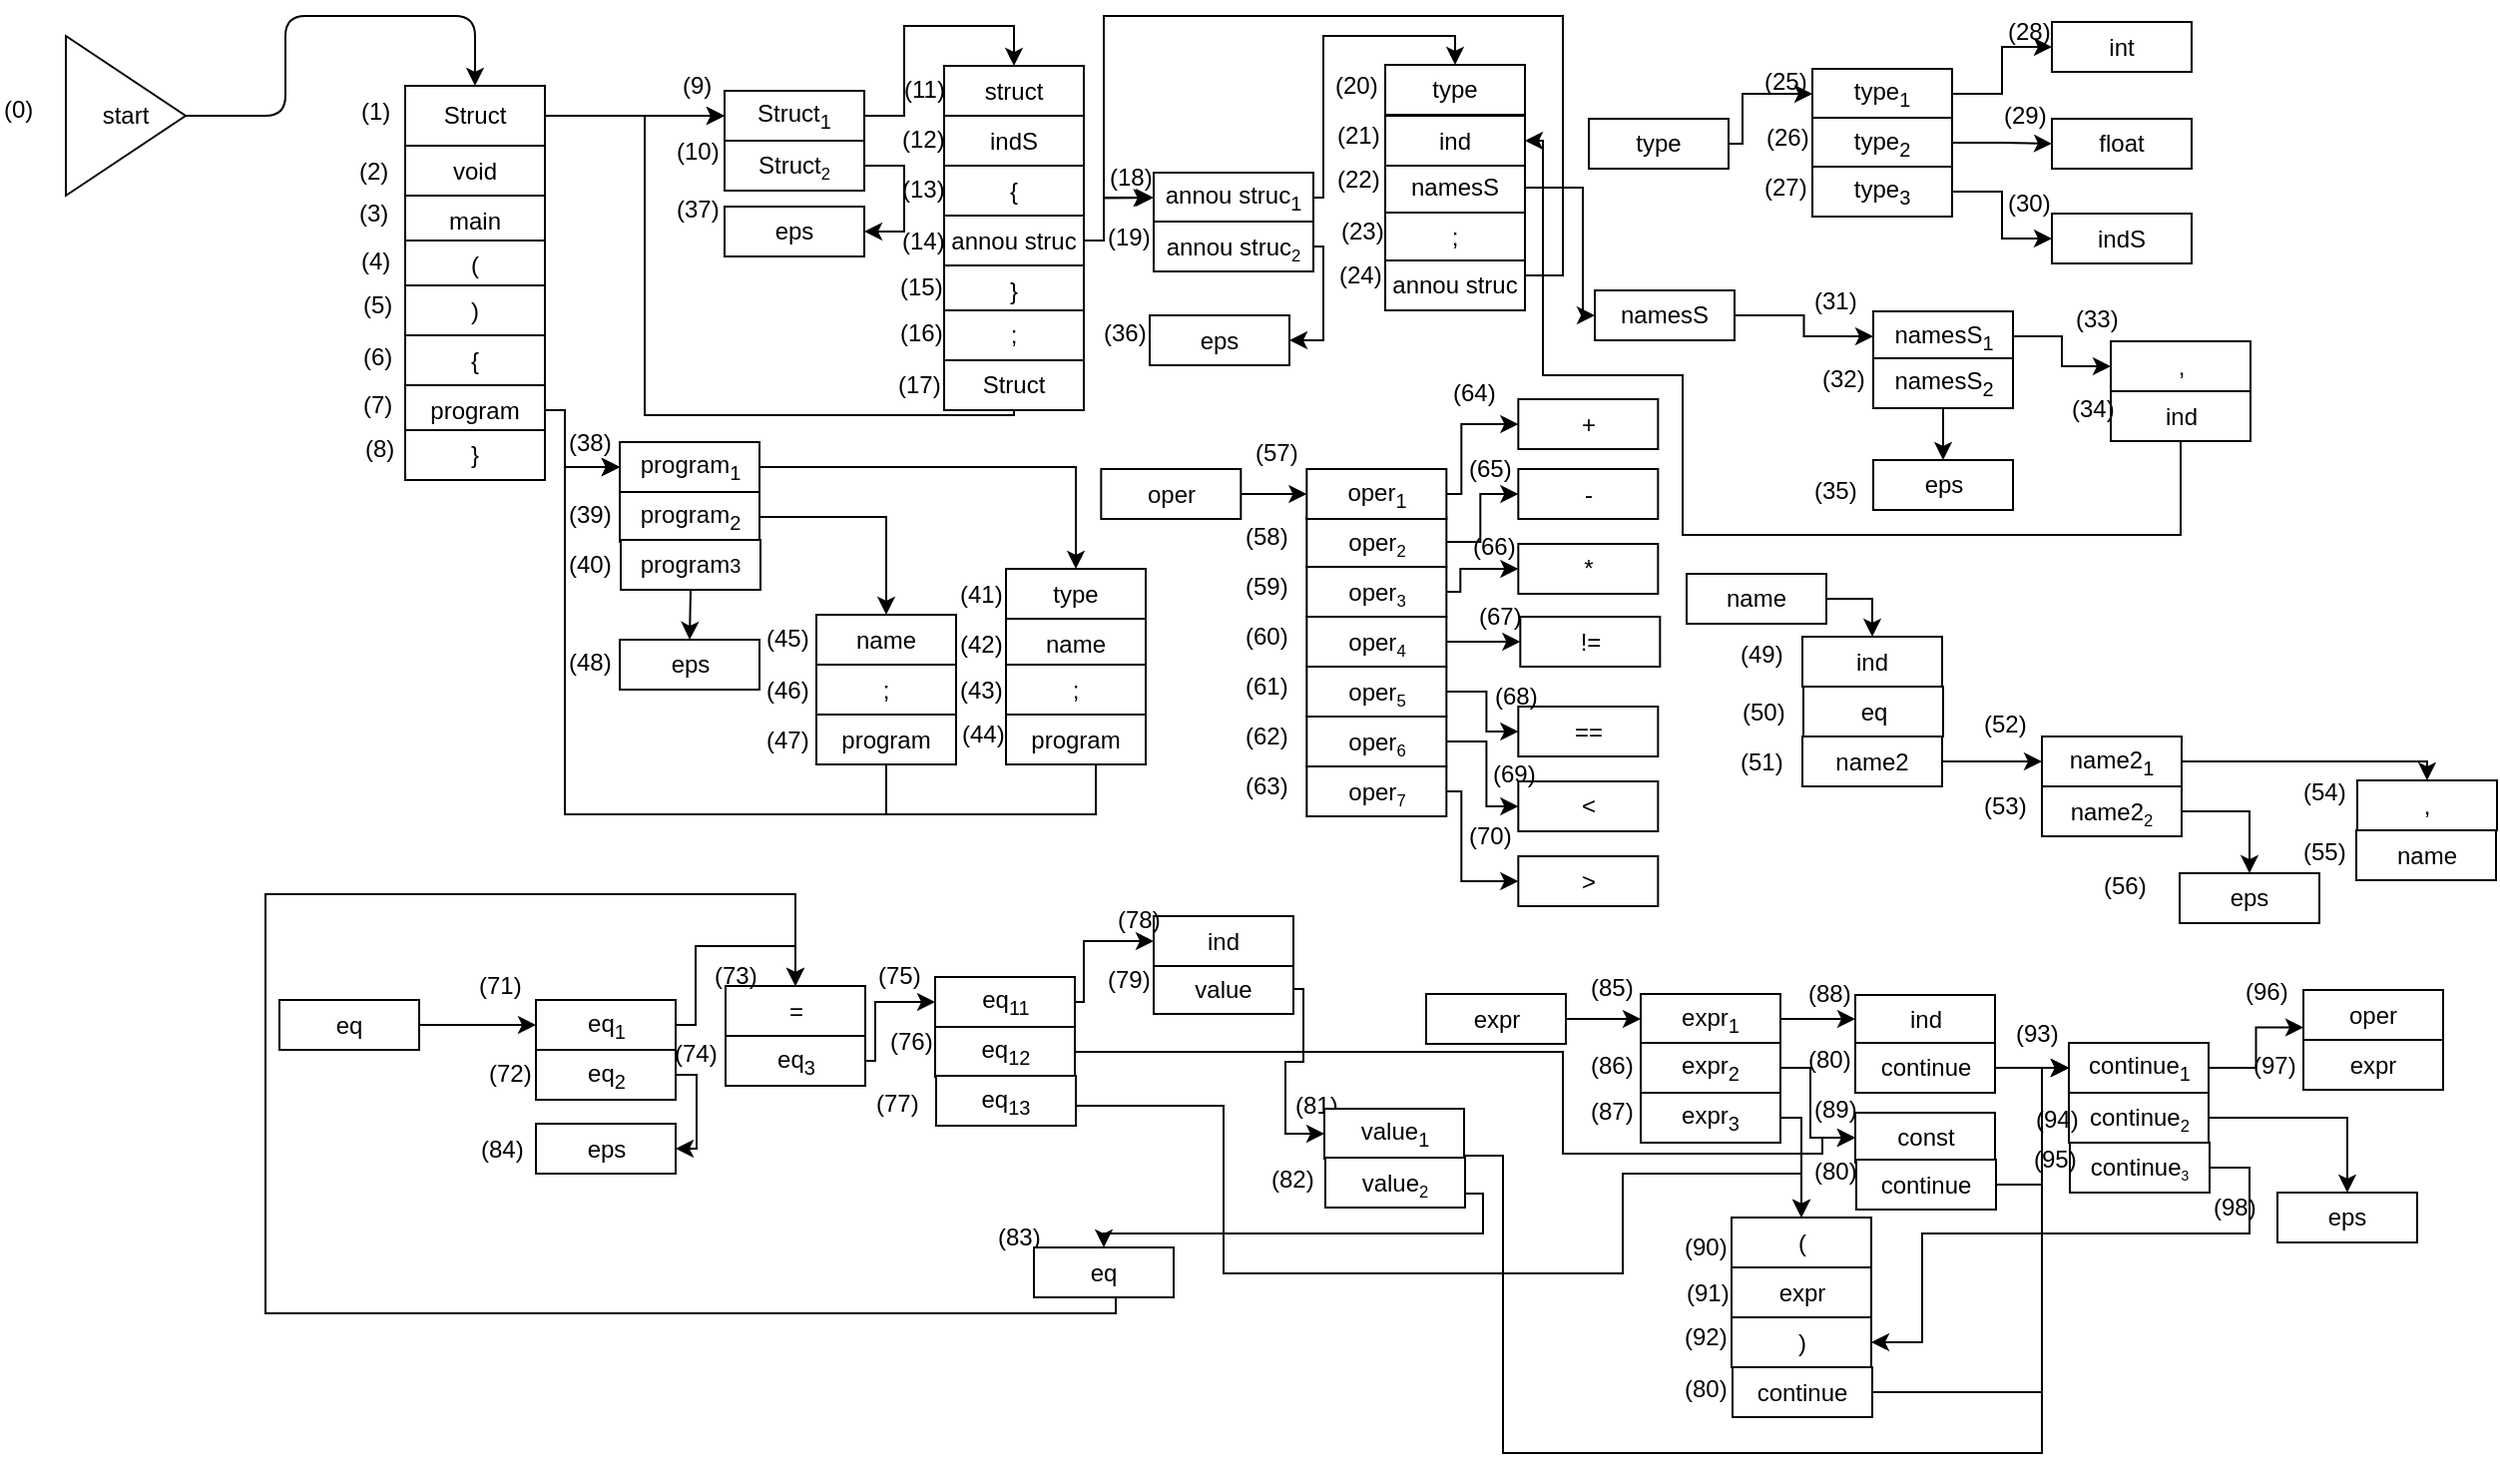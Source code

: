 <mxfile version="10.6.6" type="device"><diagram id="RJuyPec4imPVgS7a_Zfr" name="Page-1"><mxGraphModel dx="797" dy="455" grid="1" gridSize="10" guides="1" tooltips="1" connect="1" arrows="1" fold="1" page="1" pageScale="1" pageWidth="3300" pageHeight="4681" math="0" shadow="0"><root><mxCell id="0"/><mxCell id="1" parent="0"/><mxCell id="VJUkEacZz5EjK6koflBY-2" style="edgeStyle=orthogonalEdgeStyle;rounded=0;orthogonalLoop=1;jettySize=auto;html=1;exitX=1;exitY=0.5;exitDx=0;exitDy=0;entryX=0;entryY=0.5;entryDx=0;entryDy=0;" parent="1" source="wB4GnV4_MqSS1VOeZKRF-1" target="VJUkEacZz5EjK6koflBY-1" edge="1"><mxGeometry relative="1" as="geometry"/></mxCell><mxCell id="wB4GnV4_MqSS1VOeZKRF-1" value="Struct&lt;br&gt;" style="rounded=0;whiteSpace=wrap;html=1;" parent="1" vertex="1"><mxGeometry x="330" y="45" width="70" height="30" as="geometry"/></mxCell><mxCell id="wB4GnV4_MqSS1VOeZKRF-2" value="start" style="triangle;whiteSpace=wrap;html=1;" parent="1" vertex="1"><mxGeometry x="160" y="20" width="60" height="80" as="geometry"/></mxCell><mxCell id="wB4GnV4_MqSS1VOeZKRF-6" value="void&lt;br&gt;" style="rounded=0;whiteSpace=wrap;html=1;" parent="1" vertex="1"><mxGeometry x="330" y="75" width="70" height="25" as="geometry"/></mxCell><mxCell id="wB4GnV4_MqSS1VOeZKRF-7" value="main&lt;br&gt;" style="rounded=0;whiteSpace=wrap;html=1;" parent="1" vertex="1"><mxGeometry x="330" y="100" width="70" height="25" as="geometry"/></mxCell><mxCell id="wB4GnV4_MqSS1VOeZKRF-8" value="(&lt;br&gt;" style="rounded=0;whiteSpace=wrap;html=1;" parent="1" vertex="1"><mxGeometry x="330" y="122.5" width="70" height="25" as="geometry"/></mxCell><mxCell id="wB4GnV4_MqSS1VOeZKRF-9" value=")" style="rounded=0;whiteSpace=wrap;html=1;" parent="1" vertex="1"><mxGeometry x="330" y="145" width="70" height="25" as="geometry"/></mxCell><mxCell id="wB4GnV4_MqSS1VOeZKRF-10" value="{" style="rounded=0;whiteSpace=wrap;html=1;" parent="1" vertex="1"><mxGeometry x="330" y="170" width="70" height="25" as="geometry"/></mxCell><mxCell id="VJUkEacZz5EjK6koflBY-143" style="edgeStyle=orthogonalEdgeStyle;rounded=0;orthogonalLoop=1;jettySize=auto;html=1;exitX=1;exitY=0.5;exitDx=0;exitDy=0;entryX=0;entryY=0.5;entryDx=0;entryDy=0;" parent="1" source="wB4GnV4_MqSS1VOeZKRF-11" target="VJUkEacZz5EjK6koflBY-139" edge="1"><mxGeometry relative="1" as="geometry"><Array as="points"><mxPoint x="410" y="208"/><mxPoint x="410" y="236"/></Array></mxGeometry></mxCell><mxCell id="wB4GnV4_MqSS1VOeZKRF-11" value="program" style="rounded=0;whiteSpace=wrap;html=1;" parent="1" vertex="1"><mxGeometry x="330" y="195" width="70" height="25" as="geometry"/></mxCell><mxCell id="wB4GnV4_MqSS1VOeZKRF-12" value="}" style="rounded=0;whiteSpace=wrap;html=1;" parent="1" vertex="1"><mxGeometry x="330" y="217.5" width="70" height="25" as="geometry"/></mxCell><mxCell id="wB4GnV4_MqSS1VOeZKRF-26" value="eps" style="rounded=0;whiteSpace=wrap;html=1;" parent="1" vertex="1"><mxGeometry x="703" y="160" width="70" height="25" as="geometry"/></mxCell><mxCell id="VJUkEacZz5EjK6koflBY-14" style="edgeStyle=orthogonalEdgeStyle;rounded=0;orthogonalLoop=1;jettySize=auto;html=1;exitX=1;exitY=0.5;exitDx=0;exitDy=0;entryX=1;entryY=0.5;entryDx=0;entryDy=0;" parent="1" source="wB4GnV4_MqSS1VOeZKRF-38" target="VJUkEacZz5EjK6koflBY-13" edge="1"><mxGeometry relative="1" as="geometry"><Array as="points"><mxPoint x="580" y="85"/><mxPoint x="580" y="118"/></Array></mxGeometry></mxCell><mxCell id="wB4GnV4_MqSS1VOeZKRF-38" value="Struct&lt;span style=&quot;font-size: 10px&quot;&gt;&lt;sub&gt;2&lt;/sub&gt;&lt;/span&gt;" style="rounded=0;whiteSpace=wrap;html=1;" parent="1" vertex="1"><mxGeometry x="490" y="72.5" width="70" height="25" as="geometry"/></mxCell><mxCell id="wB4GnV4_MqSS1VOeZKRF-50" value="" style="endArrow=classic;html=1;entryX=0.5;entryY=0;entryDx=0;entryDy=0;exitX=1;exitY=0.5;exitDx=0;exitDy=0;" parent="1" source="wB4GnV4_MqSS1VOeZKRF-2" target="wB4GnV4_MqSS1VOeZKRF-1" edge="1"><mxGeometry width="50" height="50" relative="1" as="geometry"><mxPoint x="160" y="310" as="sourcePoint"/><mxPoint x="210" y="260" as="targetPoint"/><Array as="points"><mxPoint x="270" y="60"/><mxPoint x="270" y="10"/><mxPoint x="365" y="10"/></Array></mxGeometry></mxCell><mxCell id="wB4GnV4_MqSS1VOeZKRF-52" value="type" style="rounded=0;whiteSpace=wrap;html=1;" parent="1" vertex="1"><mxGeometry x="631" y="287" width="70" height="25" as="geometry"/></mxCell><mxCell id="wB4GnV4_MqSS1VOeZKRF-57" value="name" style="rounded=0;whiteSpace=wrap;html=1;" parent="1" vertex="1"><mxGeometry x="631" y="312" width="70" height="25" as="geometry"/></mxCell><mxCell id="wB4GnV4_MqSS1VOeZKRF-59" value=";" style="rounded=0;whiteSpace=wrap;html=1;" parent="1" vertex="1"><mxGeometry x="631" y="335" width="70" height="25" as="geometry"/></mxCell><mxCell id="wB4GnV4_MqSS1VOeZKRF-104" value="eps" style="rounded=0;whiteSpace=wrap;html=1;" parent="1" vertex="1"><mxGeometry x="437.5" y="322.5" width="70" height="25" as="geometry"/></mxCell><mxCell id="wB4GnV4_MqSS1VOeZKRF-197" value="name" style="rounded=0;whiteSpace=wrap;html=1;" parent="1" vertex="1"><mxGeometry x="536" y="310" width="70" height="25" as="geometry"/></mxCell><mxCell id="wB4GnV4_MqSS1VOeZKRF-198" value=";" style="rounded=0;whiteSpace=wrap;html=1;" parent="1" vertex="1"><mxGeometry x="536" y="335" width="70" height="25" as="geometry"/></mxCell><mxCell id="VJUkEacZz5EjK6koflBY-16" style="edgeStyle=orthogonalEdgeStyle;rounded=0;orthogonalLoop=1;jettySize=auto;html=1;exitX=1;exitY=0.5;exitDx=0;exitDy=0;entryX=0.5;entryY=0;entryDx=0;entryDy=0;" parent="1" source="VJUkEacZz5EjK6koflBY-1" target="wB4GnV4_MqSS1VOeZKRF-13" edge="1"><mxGeometry relative="1" as="geometry"/></mxCell><mxCell id="VJUkEacZz5EjK6koflBY-1" value="Struct&lt;sub&gt;1&lt;/sub&gt;" style="rounded=0;whiteSpace=wrap;html=1;" parent="1" vertex="1"><mxGeometry x="490" y="47.5" width="70" height="25" as="geometry"/></mxCell><mxCell id="VJUkEacZz5EjK6koflBY-3" value="(0)" style="text;html=1;resizable=0;points=[];autosize=1;align=left;verticalAlign=top;spacingTop=-4;" parent="1" vertex="1"><mxGeometry x="127" y="47" width="30" height="20" as="geometry"/></mxCell><mxCell id="VJUkEacZz5EjK6koflBY-4" value="(1)" style="text;html=1;resizable=0;points=[];autosize=1;align=left;verticalAlign=top;spacingTop=-4;" parent="1" vertex="1"><mxGeometry x="306" y="47.5" width="30" height="20" as="geometry"/></mxCell><mxCell id="VJUkEacZz5EjK6koflBY-7" value="(2)" style="text;html=1;resizable=0;points=[];autosize=1;align=left;verticalAlign=top;spacingTop=-4;" parent="1" vertex="1"><mxGeometry x="305" y="78" width="30" height="20" as="geometry"/></mxCell><mxCell id="VJUkEacZz5EjK6koflBY-8" value="(3)" style="text;html=1;resizable=0;points=[];autosize=1;align=left;verticalAlign=top;spacingTop=-4;" parent="1" vertex="1"><mxGeometry x="305" y="99" width="30" height="20" as="geometry"/></mxCell><mxCell id="VJUkEacZz5EjK6koflBY-9" value="(4)" style="text;html=1;resizable=0;points=[];autosize=1;align=left;verticalAlign=top;spacingTop=-4;" parent="1" vertex="1"><mxGeometry x="306" y="123" width="30" height="20" as="geometry"/></mxCell><mxCell id="VJUkEacZz5EjK6koflBY-10" value="(5)" style="text;html=1;resizable=0;points=[];autosize=1;align=left;verticalAlign=top;spacingTop=-4;" parent="1" vertex="1"><mxGeometry x="307" y="145" width="30" height="20" as="geometry"/></mxCell><mxCell id="VJUkEacZz5EjK6koflBY-11" value="(6)" style="text;html=1;resizable=0;points=[];autosize=1;align=left;verticalAlign=top;spacingTop=-4;" parent="1" vertex="1"><mxGeometry x="307" y="171" width="30" height="20" as="geometry"/></mxCell><mxCell id="VJUkEacZz5EjK6koflBY-12" value="(7)" style="text;html=1;resizable=0;points=[];autosize=1;align=left;verticalAlign=top;spacingTop=-4;" parent="1" vertex="1"><mxGeometry x="307" y="195" width="30" height="20" as="geometry"/></mxCell><mxCell id="VJUkEacZz5EjK6koflBY-13" value="eps" style="rounded=0;whiteSpace=wrap;html=1;" parent="1" vertex="1"><mxGeometry x="490" y="105.5" width="70" height="25" as="geometry"/></mxCell><mxCell id="VJUkEacZz5EjK6koflBY-17" value="(8)" style="text;html=1;resizable=0;points=[];autosize=1;align=left;verticalAlign=top;spacingTop=-4;" parent="1" vertex="1"><mxGeometry x="308" y="217" width="30" height="20" as="geometry"/></mxCell><mxCell id="VJUkEacZz5EjK6koflBY-18" value="(9)" style="text;html=1;resizable=0;points=[];autosize=1;align=left;verticalAlign=top;spacingTop=-4;" parent="1" vertex="1"><mxGeometry x="467" y="35" width="30" height="20" as="geometry"/></mxCell><mxCell id="VJUkEacZz5EjK6koflBY-19" value="(10)" style="text;html=1;resizable=0;points=[];autosize=1;align=left;verticalAlign=top;spacingTop=-4;" parent="1" vertex="1"><mxGeometry x="464" y="68" width="40" height="20" as="geometry"/></mxCell><mxCell id="VJUkEacZz5EjK6koflBY-20" value="(11)" style="text;html=1;resizable=0;points=[];autosize=1;align=left;verticalAlign=top;spacingTop=-4;" parent="1" vertex="1"><mxGeometry x="578" y="37" width="40" height="20" as="geometry"/></mxCell><mxCell id="VJUkEacZz5EjK6koflBY-21" value="(12)" style="text;html=1;resizable=0;points=[];autosize=1;align=left;verticalAlign=top;spacingTop=-4;" parent="1" vertex="1"><mxGeometry x="577" y="62" width="40" height="20" as="geometry"/></mxCell><mxCell id="VJUkEacZz5EjK6koflBY-22" value="(13)" style="text;html=1;resizable=0;points=[];autosize=1;align=left;verticalAlign=top;spacingTop=-4;" parent="1" vertex="1"><mxGeometry x="577" y="87" width="40" height="20" as="geometry"/></mxCell><mxCell id="VJUkEacZz5EjK6koflBY-23" value="(14)" style="text;html=1;resizable=0;points=[];autosize=1;align=left;verticalAlign=top;spacingTop=-4;" parent="1" vertex="1"><mxGeometry x="577" y="113" width="40" height="20" as="geometry"/></mxCell><mxCell id="VJUkEacZz5EjK6koflBY-24" value="(15)" style="text;html=1;resizable=0;points=[];autosize=1;align=left;verticalAlign=top;spacingTop=-4;" parent="1" vertex="1"><mxGeometry x="576" y="136" width="40" height="20" as="geometry"/></mxCell><mxCell id="VJUkEacZz5EjK6koflBY-25" value="(16)" style="text;html=1;resizable=0;points=[];autosize=1;align=left;verticalAlign=top;spacingTop=-4;" parent="1" vertex="1"><mxGeometry x="576" y="159" width="40" height="20" as="geometry"/></mxCell><mxCell id="VJUkEacZz5EjK6koflBY-45" style="edgeStyle=orthogonalEdgeStyle;rounded=0;orthogonalLoop=1;jettySize=auto;html=1;exitX=1;exitY=0.5;exitDx=0;exitDy=0;entryX=0.5;entryY=0;entryDx=0;entryDy=0;" parent="1" source="VJUkEacZz5EjK6koflBY-40" target="wB4GnV4_MqSS1VOeZKRF-23" edge="1"><mxGeometry relative="1" as="geometry"><Array as="points"><mxPoint x="790" y="101"/><mxPoint x="790" y="20"/><mxPoint x="856" y="20"/></Array></mxGeometry></mxCell><mxCell id="VJUkEacZz5EjK6koflBY-40" value="annou struc&lt;sub&gt;1&lt;/sub&gt;" style="rounded=0;whiteSpace=wrap;html=1;" parent="1" vertex="1"><mxGeometry x="705" y="88.5" width="80" height="25" as="geometry"/></mxCell><mxCell id="VJUkEacZz5EjK6koflBY-44" style="edgeStyle=orthogonalEdgeStyle;rounded=0;orthogonalLoop=1;jettySize=auto;html=1;exitX=1;exitY=0.5;exitDx=0;exitDy=0;entryX=1;entryY=0.5;entryDx=0;entryDy=0;" parent="1" source="VJUkEacZz5EjK6koflBY-41" target="wB4GnV4_MqSS1VOeZKRF-26" edge="1"><mxGeometry relative="1" as="geometry"><Array as="points"><mxPoint x="790" y="126"/><mxPoint x="790" y="173"/></Array></mxGeometry></mxCell><mxCell id="VJUkEacZz5EjK6koflBY-41" value="annou struc&lt;span style=&quot;font-size: 10px&quot;&gt;&lt;sub&gt;2&lt;/sub&gt;&lt;/span&gt;" style="rounded=0;whiteSpace=wrap;html=1;" parent="1" vertex="1"><mxGeometry x="705" y="113" width="80" height="25" as="geometry"/></mxCell><mxCell id="VJUkEacZz5EjK6koflBY-43" style="edgeStyle=orthogonalEdgeStyle;rounded=0;orthogonalLoop=1;jettySize=auto;html=1;exitX=1;exitY=0.5;exitDx=0;exitDy=0;entryX=0.571;entryY=1.008;entryDx=0;entryDy=0;entryPerimeter=0;" parent="1" source="wB4GnV4_MqSS1VOeZKRF-18" target="VJUkEacZz5EjK6koflBY-47" edge="1"><mxGeometry relative="1" as="geometry"><Array as="points"><mxPoint x="680" y="123"/><mxPoint x="680" y="101"/></Array></mxGeometry></mxCell><mxCell id="VJUkEacZz5EjK6koflBY-47" value="(18)" style="text;html=1;resizable=0;points=[];autosize=1;align=left;verticalAlign=top;spacingTop=-4;" parent="1" vertex="1"><mxGeometry x="681" y="81" width="40" height="20" as="geometry"/></mxCell><mxCell id="VJUkEacZz5EjK6koflBY-48" value="(19)" style="text;html=1;resizable=0;points=[];autosize=1;align=left;verticalAlign=top;spacingTop=-4;" parent="1" vertex="1"><mxGeometry x="680" y="111" width="40" height="20" as="geometry"/></mxCell><mxCell id="VJUkEacZz5EjK6koflBY-49" value="(20)" style="text;html=1;resizable=0;points=[];autosize=1;align=left;verticalAlign=top;spacingTop=-4;" parent="1" vertex="1"><mxGeometry x="794" y="34.5" width="40" height="20" as="geometry"/></mxCell><mxCell id="VJUkEacZz5EjK6koflBY-50" value="(22)" style="text;html=1;resizable=0;points=[];autosize=1;align=left;verticalAlign=top;spacingTop=-4;" parent="1" vertex="1"><mxGeometry x="795" y="82" width="40" height="20" as="geometry"/></mxCell><mxCell id="VJUkEacZz5EjK6koflBY-51" value="(23)" style="text;html=1;resizable=0;points=[];autosize=1;align=left;verticalAlign=top;spacingTop=-4;" parent="1" vertex="1"><mxGeometry x="797" y="107.5" width="40" height="20" as="geometry"/></mxCell><mxCell id="VJUkEacZz5EjK6koflBY-85" value="(36)" style="text;html=1;resizable=0;points=[];autosize=1;align=left;verticalAlign=top;spacingTop=-4;" parent="1" vertex="1"><mxGeometry x="677.5" y="159" width="40" height="20" as="geometry"/></mxCell><mxCell id="VJUkEacZz5EjK6koflBY-86" value="(37)" style="text;html=1;resizable=0;points=[];autosize=1;align=left;verticalAlign=top;spacingTop=-4;" parent="1" vertex="1"><mxGeometry x="464" y="97" width="40" height="20" as="geometry"/></mxCell><mxCell id="VJUkEacZz5EjK6koflBY-155" style="edgeStyle=orthogonalEdgeStyle;rounded=0;orthogonalLoop=1;jettySize=auto;html=1;exitX=1;exitY=0.5;exitDx=0;exitDy=0;entryX=0.5;entryY=0;entryDx=0;entryDy=0;" parent="1" source="VJUkEacZz5EjK6koflBY-139" target="wB4GnV4_MqSS1VOeZKRF-52" edge="1"><mxGeometry relative="1" as="geometry"/></mxCell><mxCell id="VJUkEacZz5EjK6koflBY-139" value="program&lt;sub&gt;1&lt;/sub&gt;" style="rounded=0;whiteSpace=wrap;html=1;" parent="1" vertex="1"><mxGeometry x="437.5" y="223.5" width="70" height="25" as="geometry"/></mxCell><mxCell id="VJUkEacZz5EjK6koflBY-156" style="edgeStyle=orthogonalEdgeStyle;rounded=0;orthogonalLoop=1;jettySize=auto;html=1;exitX=1;exitY=0.5;exitDx=0;exitDy=0;entryX=0.5;entryY=0;entryDx=0;entryDy=0;" parent="1" source="VJUkEacZz5EjK6koflBY-140" target="wB4GnV4_MqSS1VOeZKRF-197" edge="1"><mxGeometry relative="1" as="geometry"><mxPoint x="582" y="285" as="targetPoint"/><Array as="points"><mxPoint x="571" y="261"/></Array></mxGeometry></mxCell><mxCell id="VJUkEacZz5EjK6koflBY-140" value="program&lt;sub&gt;2&lt;/sub&gt;" style="rounded=0;whiteSpace=wrap;html=1;" parent="1" vertex="1"><mxGeometry x="437.5" y="248.5" width="70" height="25" as="geometry"/></mxCell><mxCell id="wB4GnV4_MqSS1VOeZKRF-23" value="type&lt;br&gt;" style="rounded=0;whiteSpace=wrap;html=1;" parent="1" vertex="1"><mxGeometry x="821" y="34.5" width="70" height="25" as="geometry"/></mxCell><mxCell id="RXIf0eYLXKEvhtXw9AxE-70" style="edgeStyle=orthogonalEdgeStyle;rounded=0;orthogonalLoop=1;jettySize=auto;html=1;exitX=1;exitY=0.5;exitDx=0;exitDy=0;entryX=0;entryY=0.5;entryDx=0;entryDy=0;" parent="1" source="wB4GnV4_MqSS1VOeZKRF-24" target="VJUkEacZz5EjK6koflBY-236" edge="1"><mxGeometry relative="1" as="geometry"><Array as="points"><mxPoint x="920" y="96"/><mxPoint x="920" y="160"/></Array></mxGeometry></mxCell><mxCell id="wB4GnV4_MqSS1VOeZKRF-24" value="namesS" style="rounded=0;whiteSpace=wrap;html=1;" parent="1" vertex="1"><mxGeometry x="821" y="83.5" width="70" height="25" as="geometry"/></mxCell><mxCell id="wB4GnV4_MqSS1VOeZKRF-25" value=";" style="rounded=0;whiteSpace=wrap;html=1;" parent="1" vertex="1"><mxGeometry x="821" y="108.5" width="70" height="25" as="geometry"/></mxCell><mxCell id="VJUkEacZz5EjK6koflBY-145" style="edgeStyle=orthogonalEdgeStyle;rounded=0;orthogonalLoop=1;jettySize=auto;html=1;exitX=0.5;exitY=1;exitDx=0;exitDy=0;entryX=0;entryY=0.5;entryDx=0;entryDy=0;" parent="1" source="VJUkEacZz5EjK6koflBY-144" target="VJUkEacZz5EjK6koflBY-40" edge="1"><mxGeometry relative="1" as="geometry"><Array as="points"><mxPoint x="855" y="140"/><mxPoint x="910" y="140"/><mxPoint x="910" y="10"/><mxPoint x="680" y="10"/><mxPoint x="680" y="101"/></Array></mxGeometry></mxCell><mxCell id="VJUkEacZz5EjK6koflBY-144" value="annou struc" style="rounded=0;whiteSpace=wrap;html=1;" parent="1" vertex="1"><mxGeometry x="821" y="132.5" width="70" height="25" as="geometry"/></mxCell><mxCell id="wB4GnV4_MqSS1VOeZKRF-13" value="struct" style="rounded=0;whiteSpace=wrap;html=1;" parent="1" vertex="1"><mxGeometry x="600" y="35" width="70" height="25" as="geometry"/></mxCell><mxCell id="wB4GnV4_MqSS1VOeZKRF-16" value="indS" style="rounded=0;whiteSpace=wrap;html=1;" parent="1" vertex="1"><mxGeometry x="600" y="60" width="70" height="25" as="geometry"/></mxCell><mxCell id="wB4GnV4_MqSS1VOeZKRF-17" value="{" style="rounded=0;whiteSpace=wrap;html=1;" parent="1" vertex="1"><mxGeometry x="600" y="85" width="70" height="25" as="geometry"/></mxCell><mxCell id="wB4GnV4_MqSS1VOeZKRF-18" value="annou struc" style="rounded=0;whiteSpace=wrap;html=1;" parent="1" vertex="1"><mxGeometry x="600" y="110" width="70" height="25" as="geometry"/></mxCell><mxCell id="wB4GnV4_MqSS1VOeZKRF-19" value="}" style="rounded=0;whiteSpace=wrap;html=1;" parent="1" vertex="1"><mxGeometry x="600" y="135" width="70" height="25" as="geometry"/></mxCell><mxCell id="wB4GnV4_MqSS1VOeZKRF-20" value=";" style="rounded=0;whiteSpace=wrap;html=1;" parent="1" vertex="1"><mxGeometry x="600" y="157.5" width="70" height="25" as="geometry"/></mxCell><mxCell id="VJUkEacZz5EjK6koflBY-147" style="edgeStyle=orthogonalEdgeStyle;rounded=0;orthogonalLoop=1;jettySize=auto;html=1;exitX=0.5;exitY=1;exitDx=0;exitDy=0;entryX=0;entryY=0.5;entryDx=0;entryDy=0;" parent="1" source="VJUkEacZz5EjK6koflBY-146" target="VJUkEacZz5EjK6koflBY-1" edge="1"><mxGeometry relative="1" as="geometry"><Array as="points"><mxPoint x="635" y="210"/><mxPoint x="450" y="210"/><mxPoint x="450" y="60"/></Array></mxGeometry></mxCell><mxCell id="VJUkEacZz5EjK6koflBY-146" value="Struct" style="rounded=0;whiteSpace=wrap;html=1;" parent="1" vertex="1"><mxGeometry x="600" y="182.5" width="70" height="25" as="geometry"/></mxCell><mxCell id="VJUkEacZz5EjK6koflBY-152" value="(17)" style="text;html=1;resizable=0;points=[];autosize=1;align=left;verticalAlign=top;spacingTop=-4;" parent="1" vertex="1"><mxGeometry x="575" y="185" width="40" height="20" as="geometry"/></mxCell><mxCell id="VJUkEacZz5EjK6koflBY-153" value="(24)" style="text;html=1;resizable=0;points=[];autosize=1;align=left;verticalAlign=top;spacingTop=-4;" parent="1" vertex="1"><mxGeometry x="796" y="129.5" width="40" height="20" as="geometry"/></mxCell><mxCell id="VJUkEacZz5EjK6koflBY-169" style="edgeStyle=orthogonalEdgeStyle;rounded=0;orthogonalLoop=1;jettySize=auto;html=1;exitX=0.5;exitY=1;exitDx=0;exitDy=0;entryX=0;entryY=0.5;entryDx=0;entryDy=0;" parent="1" source="VJUkEacZz5EjK6koflBY-154" target="VJUkEacZz5EjK6koflBY-139" edge="1"><mxGeometry relative="1" as="geometry"><Array as="points"><mxPoint x="676" y="410"/><mxPoint x="410" y="410"/><mxPoint x="410" y="236"/></Array></mxGeometry></mxCell><mxCell id="VJUkEacZz5EjK6koflBY-154" value="program" style="rounded=0;whiteSpace=wrap;html=1;" parent="1" vertex="1"><mxGeometry x="631" y="360" width="70" height="25" as="geometry"/></mxCell><mxCell id="VJUkEacZz5EjK6koflBY-168" style="edgeStyle=orthogonalEdgeStyle;rounded=0;orthogonalLoop=1;jettySize=auto;html=1;exitX=0.5;exitY=1;exitDx=0;exitDy=0;entryX=0;entryY=0.5;entryDx=0;entryDy=0;" parent="1" source="VJUkEacZz5EjK6koflBY-158" target="VJUkEacZz5EjK6koflBY-139" edge="1"><mxGeometry relative="1" as="geometry"><Array as="points"><mxPoint x="571" y="410"/><mxPoint x="410" y="410"/><mxPoint x="410" y="236"/></Array></mxGeometry></mxCell><mxCell id="VJUkEacZz5EjK6koflBY-158" value="program" style="rounded=0;whiteSpace=wrap;html=1;" parent="1" vertex="1"><mxGeometry x="536" y="360" width="70" height="25" as="geometry"/></mxCell><mxCell id="VJUkEacZz5EjK6koflBY-164" style="edgeStyle=orthogonalEdgeStyle;rounded=0;orthogonalLoop=1;jettySize=auto;html=1;exitX=0.5;exitY=1;exitDx=0;exitDy=0;entryX=0.5;entryY=0;entryDx=0;entryDy=0;" parent="1" source="VJUkEacZz5EjK6koflBY-163" target="wB4GnV4_MqSS1VOeZKRF-104" edge="1"><mxGeometry relative="1" as="geometry"/></mxCell><mxCell id="VJUkEacZz5EjK6koflBY-163" value="program&lt;span style=&quot;font-size: 10px&quot;&gt;3&lt;/span&gt;" style="rounded=0;whiteSpace=wrap;html=1;" parent="1" vertex="1"><mxGeometry x="438" y="272.5" width="70" height="25" as="geometry"/></mxCell><mxCell id="VJUkEacZz5EjK6koflBY-170" value="(38)" style="text;html=1;resizable=0;points=[];autosize=1;align=left;verticalAlign=top;spacingTop=-4;" parent="1" vertex="1"><mxGeometry x="410" y="213.5" width="40" height="20" as="geometry"/></mxCell><mxCell id="VJUkEacZz5EjK6koflBY-172" value="(39)" style="text;html=1;resizable=0;points=[];autosize=1;align=left;verticalAlign=top;spacingTop=-4;" parent="1" vertex="1"><mxGeometry x="410" y="250" width="40" height="20" as="geometry"/></mxCell><mxCell id="VJUkEacZz5EjK6koflBY-175" value="(40)" style="text;html=1;resizable=0;points=[];autosize=1;align=left;verticalAlign=top;spacingTop=-4;" parent="1" vertex="1"><mxGeometry x="410" y="275" width="40" height="20" as="geometry"/></mxCell><mxCell id="VJUkEacZz5EjK6koflBY-176" value="(41)" style="text;html=1;resizable=0;points=[];autosize=1;align=left;verticalAlign=top;spacingTop=-4;" parent="1" vertex="1"><mxGeometry x="605.5" y="289.5" width="40" height="20" as="geometry"/></mxCell><mxCell id="VJUkEacZz5EjK6koflBY-177" value="(42)" style="text;html=1;resizable=0;points=[];autosize=1;align=left;verticalAlign=top;spacingTop=-4;" parent="1" vertex="1"><mxGeometry x="606" y="314.5" width="40" height="20" as="geometry"/></mxCell><mxCell id="VJUkEacZz5EjK6koflBY-179" value="(43)" style="text;html=1;resizable=0;points=[];autosize=1;align=left;verticalAlign=top;spacingTop=-4;" parent="1" vertex="1"><mxGeometry x="606" y="337.5" width="40" height="20" as="geometry"/></mxCell><mxCell id="VJUkEacZz5EjK6koflBY-180" value="(44)" style="text;html=1;resizable=0;points=[];autosize=1;align=left;verticalAlign=top;spacingTop=-4;" parent="1" vertex="1"><mxGeometry x="607" y="360" width="40" height="20" as="geometry"/></mxCell><mxCell id="VJUkEacZz5EjK6koflBY-182" value="(45)" style="text;html=1;resizable=0;points=[];autosize=1;align=left;verticalAlign=top;spacingTop=-4;" parent="1" vertex="1"><mxGeometry x="509" y="312" width="40" height="20" as="geometry"/></mxCell><mxCell id="VJUkEacZz5EjK6koflBY-183" value="(46)" style="text;html=1;resizable=0;points=[];autosize=1;align=left;verticalAlign=top;spacingTop=-4;" parent="1" vertex="1"><mxGeometry x="508.5" y="337.5" width="40" height="20" as="geometry"/></mxCell><mxCell id="VJUkEacZz5EjK6koflBY-184" value="(47)" style="text;html=1;resizable=0;points=[];autosize=1;align=left;verticalAlign=top;spacingTop=-4;" parent="1" vertex="1"><mxGeometry x="509" y="362.5" width="40" height="20" as="geometry"/></mxCell><mxCell id="VJUkEacZz5EjK6koflBY-190" value="(48)" style="text;html=1;resizable=0;points=[];autosize=1;align=left;verticalAlign=top;spacingTop=-4;" parent="1" vertex="1"><mxGeometry x="410" y="324" width="40" height="20" as="geometry"/></mxCell><mxCell id="VJUkEacZz5EjK6koflBY-261" value="" style="group" parent="1" vertex="1" connectable="0"><mxGeometry x="923" y="8" width="302" height="126" as="geometry"/></mxCell><mxCell id="VJUkEacZz5EjK6koflBY-78" value="(25)" style="text;html=1;resizable=0;points=[];autosize=1;align=left;verticalAlign=top;spacingTop=-4;" parent="VJUkEacZz5EjK6koflBY-261" vertex="1"><mxGeometry x="86" y="25" width="40" height="20" as="geometry"/></mxCell><mxCell id="VJUkEacZz5EjK6koflBY-79" value="(26)" style="text;html=1;resizable=0;points=[];autosize=1;align=left;verticalAlign=top;spacingTop=-4;" parent="VJUkEacZz5EjK6koflBY-261" vertex="1"><mxGeometry x="87" y="53" width="40" height="20" as="geometry"/></mxCell><mxCell id="VJUkEacZz5EjK6koflBY-80" value="(27)" style="text;html=1;resizable=0;points=[];autosize=1;align=left;verticalAlign=top;spacingTop=-4;" parent="VJUkEacZz5EjK6koflBY-261" vertex="1"><mxGeometry x="86" y="78" width="40" height="20" as="geometry"/></mxCell><mxCell id="VJUkEacZz5EjK6koflBY-81" value="(28)" style="text;html=1;resizable=0;points=[];autosize=1;align=left;verticalAlign=top;spacingTop=-4;" parent="VJUkEacZz5EjK6koflBY-261" vertex="1"><mxGeometry x="208" width="40" height="20" as="geometry"/></mxCell><mxCell id="VJUkEacZz5EjK6koflBY-83" value="(29)" style="text;html=1;resizable=0;points=[];autosize=1;align=left;verticalAlign=top;spacingTop=-4;" parent="VJUkEacZz5EjK6koflBY-261" vertex="1"><mxGeometry x="206" y="42" width="40" height="20" as="geometry"/></mxCell><mxCell id="VJUkEacZz5EjK6koflBY-84" value="(30)" style="text;html=1;resizable=0;points=[];autosize=1;align=left;verticalAlign=top;spacingTop=-4;" parent="VJUkEacZz5EjK6koflBY-261" vertex="1"><mxGeometry x="208" y="86" width="40" height="20" as="geometry"/></mxCell><mxCell id="wB4GnV4_MqSS1VOeZKRF-92" value="type&lt;sub&gt;1&lt;/sub&gt;&lt;br&gt;" style="rounded=0;whiteSpace=wrap;html=1;" parent="VJUkEacZz5EjK6koflBY-261" vertex="1"><mxGeometry x="112" y="28.5" width="70" height="25" as="geometry"/></mxCell><mxCell id="wB4GnV4_MqSS1VOeZKRF-93" value="int" style="rounded=0;whiteSpace=wrap;html=1;" parent="VJUkEacZz5EjK6koflBY-261" vertex="1"><mxGeometry x="232" y="5" width="70" height="25" as="geometry"/></mxCell><mxCell id="VJUkEacZz5EjK6koflBY-31" style="edgeStyle=orthogonalEdgeStyle;rounded=0;orthogonalLoop=1;jettySize=auto;html=1;exitX=1;exitY=0.5;exitDx=0;exitDy=0;entryX=0;entryY=0.5;entryDx=0;entryDy=0;" parent="VJUkEacZz5EjK6koflBY-261" source="wB4GnV4_MqSS1VOeZKRF-92" target="wB4GnV4_MqSS1VOeZKRF-93" edge="1"><mxGeometry relative="1" as="geometry"/></mxCell><mxCell id="wB4GnV4_MqSS1VOeZKRF-94" value="float" style="rounded=0;whiteSpace=wrap;html=1;" parent="VJUkEacZz5EjK6koflBY-261" vertex="1"><mxGeometry x="232" y="53.5" width="70" height="25" as="geometry"/></mxCell><mxCell id="wB4GnV4_MqSS1VOeZKRF-95" value="indS&lt;br&gt;" style="rounded=0;whiteSpace=wrap;html=1;" parent="VJUkEacZz5EjK6koflBY-261" vertex="1"><mxGeometry x="232" y="101" width="70" height="25" as="geometry"/></mxCell><mxCell id="VJUkEacZz5EjK6koflBY-32" style="edgeStyle=orthogonalEdgeStyle;rounded=0;orthogonalLoop=1;jettySize=auto;html=1;exitX=1;exitY=0.5;exitDx=0;exitDy=0;entryX=0;entryY=0.5;entryDx=0;entryDy=0;" parent="VJUkEacZz5EjK6koflBY-261" source="VJUkEacZz5EjK6koflBY-29" target="wB4GnV4_MqSS1VOeZKRF-94" edge="1"><mxGeometry relative="1" as="geometry"/></mxCell><mxCell id="VJUkEacZz5EjK6koflBY-29" value="type&lt;sub&gt;2&lt;/sub&gt;&lt;br&gt;" style="rounded=0;whiteSpace=wrap;html=1;" parent="VJUkEacZz5EjK6koflBY-261" vertex="1"><mxGeometry x="112" y="53" width="70" height="25" as="geometry"/></mxCell><mxCell id="VJUkEacZz5EjK6koflBY-33" style="edgeStyle=orthogonalEdgeStyle;rounded=0;orthogonalLoop=1;jettySize=auto;html=1;exitX=1;exitY=0.5;exitDx=0;exitDy=0;entryX=0;entryY=0.5;entryDx=0;entryDy=0;" parent="VJUkEacZz5EjK6koflBY-261" source="VJUkEacZz5EjK6koflBY-30" target="wB4GnV4_MqSS1VOeZKRF-95" edge="1"><mxGeometry relative="1" as="geometry"/></mxCell><mxCell id="VJUkEacZz5EjK6koflBY-30" value="type&lt;sub&gt;3&lt;/sub&gt;&lt;br&gt;" style="rounded=0;whiteSpace=wrap;html=1;" parent="VJUkEacZz5EjK6koflBY-261" vertex="1"><mxGeometry x="112" y="77.5" width="70" height="25" as="geometry"/></mxCell><mxCell id="VJUkEacZz5EjK6koflBY-53" style="edgeStyle=orthogonalEdgeStyle;rounded=0;orthogonalLoop=1;jettySize=auto;html=1;exitX=1;exitY=0.5;exitDx=0;exitDy=0;entryX=0;entryY=0.5;entryDx=0;entryDy=0;" parent="VJUkEacZz5EjK6koflBY-261" source="VJUkEacZz5EjK6koflBY-52" target="wB4GnV4_MqSS1VOeZKRF-92" edge="1"><mxGeometry relative="1" as="geometry"><Array as="points"><mxPoint x="77" y="66"/><mxPoint x="77" y="41"/></Array></mxGeometry></mxCell><mxCell id="VJUkEacZz5EjK6koflBY-52" value="type&lt;br&gt;" style="rounded=0;whiteSpace=wrap;html=1;" parent="VJUkEacZz5EjK6koflBY-261" vertex="1"><mxGeometry y="53.5" width="70" height="25" as="geometry"/></mxCell><mxCell id="VJUkEacZz5EjK6koflBY-275" value="" style="group" parent="1" vertex="1" connectable="0"><mxGeometry x="267" y="471.5" width="548.5" height="158.5" as="geometry"/></mxCell><mxCell id="VJUkEacZz5EjK6koflBY-202" value="(71)" style="text;html=1;resizable=0;points=[];autosize=1;align=left;verticalAlign=top;spacingTop=-4;" parent="VJUkEacZz5EjK6koflBY-275" vertex="1"><mxGeometry x="98" y="14.5" width="40" height="20" as="geometry"/></mxCell><mxCell id="VJUkEacZz5EjK6koflBY-231" value="(84)" style="text;html=1;resizable=0;points=[];autosize=1;align=left;verticalAlign=top;spacingTop=-4;" parent="VJUkEacZz5EjK6koflBY-275" vertex="1"><mxGeometry x="98.5" y="96.5" width="40" height="20" as="geometry"/></mxCell><mxCell id="VJUkEacZz5EjK6koflBY-71" value="eq" style="rounded=0;whiteSpace=wrap;html=1;" parent="VJUkEacZz5EjK6koflBY-275" vertex="1"><mxGeometry y="31.5" width="70" height="25" as="geometry"/></mxCell><mxCell id="VJUkEacZz5EjK6koflBY-107" style="edgeStyle=orthogonalEdgeStyle;rounded=0;orthogonalLoop=1;jettySize=auto;html=1;exitX=1;exitY=0.5;exitDx=0;exitDy=0;entryX=0;entryY=0.5;entryDx=0;entryDy=0;" parent="VJUkEacZz5EjK6koflBY-275" source="VJUkEacZz5EjK6koflBY-71" target="VJUkEacZz5EjK6koflBY-104" edge="1"><mxGeometry relative="1" as="geometry"/></mxCell><mxCell id="wB4GnV4_MqSS1VOeZKRF-166" value="eq&lt;sub&gt;12&lt;/sub&gt;" style="rounded=0;whiteSpace=wrap;html=1;" parent="VJUkEacZz5EjK6koflBY-275" vertex="1"><mxGeometry x="328.5" y="45" width="70" height="25" as="geometry"/></mxCell><mxCell id="VJUkEacZz5EjK6koflBY-56" value="eq&lt;sub&gt;11&lt;/sub&gt;" style="rounded=0;whiteSpace=wrap;html=1;" parent="VJUkEacZz5EjK6koflBY-275" vertex="1"><mxGeometry x="328.5" y="20" width="70" height="25" as="geometry"/></mxCell><mxCell id="VJUkEacZz5EjK6koflBY-121" style="edgeStyle=orthogonalEdgeStyle;rounded=0;orthogonalLoop=1;jettySize=auto;html=1;exitX=1;exitY=0.5;exitDx=0;exitDy=0;entryX=0;entryY=0.5;entryDx=0;entryDy=0;" parent="VJUkEacZz5EjK6koflBY-275" source="VJUkEacZz5EjK6koflBY-119" target="VJUkEacZz5EjK6koflBY-56" edge="1"><mxGeometry relative="1" as="geometry"><Array as="points"><mxPoint x="298.5" y="61.5"/><mxPoint x="298.5" y="32.5"/></Array></mxGeometry></mxCell><mxCell id="VJUkEacZz5EjK6koflBY-104" value="eq&lt;sub&gt;1&lt;/sub&gt;" style="rounded=0;whiteSpace=wrap;html=1;" parent="VJUkEacZz5EjK6koflBY-275" vertex="1"><mxGeometry x="128.5" y="31.5" width="70" height="25" as="geometry"/></mxCell><mxCell id="VJUkEacZz5EjK6koflBY-105" value="eq&lt;sub&gt;2&lt;/sub&gt;" style="rounded=0;whiteSpace=wrap;html=1;" parent="VJUkEacZz5EjK6koflBY-275" vertex="1"><mxGeometry x="128.5" y="56.5" width="70" height="25" as="geometry"/></mxCell><mxCell id="VJUkEacZz5EjK6koflBY-111" value="eps" style="rounded=0;whiteSpace=wrap;html=1;" parent="VJUkEacZz5EjK6koflBY-275" vertex="1"><mxGeometry x="128.5" y="93.5" width="70" height="25" as="geometry"/></mxCell><mxCell id="VJUkEacZz5EjK6koflBY-112" style="edgeStyle=orthogonalEdgeStyle;rounded=0;orthogonalLoop=1;jettySize=auto;html=1;exitX=1;exitY=0.5;exitDx=0;exitDy=0;entryX=1;entryY=0.5;entryDx=0;entryDy=0;" parent="VJUkEacZz5EjK6koflBY-275" source="VJUkEacZz5EjK6koflBY-105" target="VJUkEacZz5EjK6koflBY-111" edge="1"><mxGeometry relative="1" as="geometry"><Array as="points"><mxPoint x="209" y="69.5"/><mxPoint x="209" y="106.5"/></Array></mxGeometry></mxCell><mxCell id="VJUkEacZz5EjK6koflBY-118" value="=" style="rounded=0;whiteSpace=wrap;html=1;" parent="VJUkEacZz5EjK6koflBY-275" vertex="1"><mxGeometry x="223.5" y="24.5" width="70" height="25" as="geometry"/></mxCell><mxCell id="VJUkEacZz5EjK6koflBY-120" style="edgeStyle=orthogonalEdgeStyle;rounded=0;orthogonalLoop=1;jettySize=auto;html=1;exitX=1;exitY=0.5;exitDx=0;exitDy=0;entryX=0.5;entryY=0;entryDx=0;entryDy=0;" parent="VJUkEacZz5EjK6koflBY-275" source="VJUkEacZz5EjK6koflBY-104" target="VJUkEacZz5EjK6koflBY-118" edge="1"><mxGeometry relative="1" as="geometry"><Array as="points"><mxPoint x="208.5" y="43.5"/><mxPoint x="208.5" y="4.5"/><mxPoint x="258.5" y="4.5"/></Array></mxGeometry></mxCell><mxCell id="VJUkEacZz5EjK6koflBY-119" value="eq&lt;sub&gt;3&lt;/sub&gt;" style="rounded=0;whiteSpace=wrap;html=1;" parent="VJUkEacZz5EjK6koflBY-275" vertex="1"><mxGeometry x="223.5" y="49.5" width="70" height="25" as="geometry"/></mxCell><mxCell id="VJUkEacZz5EjK6koflBY-203" value="(72)" style="text;html=1;resizable=0;points=[];autosize=1;align=left;verticalAlign=top;spacingTop=-4;" parent="VJUkEacZz5EjK6koflBY-275" vertex="1"><mxGeometry x="103" y="58" width="40" height="20" as="geometry"/></mxCell><mxCell id="VJUkEacZz5EjK6koflBY-204" value="(73)" style="text;html=1;resizable=0;points=[];autosize=1;align=left;verticalAlign=top;spacingTop=-4;" parent="VJUkEacZz5EjK6koflBY-275" vertex="1"><mxGeometry x="215.5" y="9" width="40" height="20" as="geometry"/></mxCell><mxCell id="VJUkEacZz5EjK6koflBY-205" value="(74)" style="text;html=1;resizable=0;points=[];autosize=1;align=left;verticalAlign=top;spacingTop=-4;" parent="VJUkEacZz5EjK6koflBY-275" vertex="1"><mxGeometry x="195.5" y="48" width="40" height="20" as="geometry"/></mxCell><mxCell id="VJUkEacZz5EjK6koflBY-206" value="(75)" style="text;html=1;resizable=0;points=[];autosize=1;align=left;verticalAlign=top;spacingTop=-4;" parent="VJUkEacZz5EjK6koflBY-275" vertex="1"><mxGeometry x="298" y="9" width="40" height="20" as="geometry"/></mxCell><mxCell id="VJUkEacZz5EjK6koflBY-207" value="(76)" style="text;html=1;resizable=0;points=[];autosize=1;align=left;verticalAlign=top;spacingTop=-4;" parent="VJUkEacZz5EjK6koflBY-275" vertex="1"><mxGeometry x="303.5" y="42" width="40" height="20" as="geometry"/></mxCell><mxCell id="RXIf0eYLXKEvhtXw9AxE-39" value="value" style="rounded=0;whiteSpace=wrap;html=1;" parent="VJUkEacZz5EjK6koflBY-275" vertex="1"><mxGeometry x="438" y="13.5" width="70" height="25" as="geometry"/></mxCell><mxCell id="wB4GnV4_MqSS1VOeZKRF-174" value="ind" style="rounded=0;whiteSpace=wrap;html=1;" parent="VJUkEacZz5EjK6koflBY-275" vertex="1"><mxGeometry x="438" y="-10.5" width="70" height="25" as="geometry"/></mxCell><mxCell id="VJUkEacZz5EjK6koflBY-328" style="edgeStyle=orthogonalEdgeStyle;rounded=0;orthogonalLoop=1;jettySize=auto;html=1;exitX=1;exitY=0.5;exitDx=0;exitDy=0;entryX=0;entryY=0.5;entryDx=0;entryDy=0;" parent="VJUkEacZz5EjK6koflBY-275" source="VJUkEacZz5EjK6koflBY-56" target="wB4GnV4_MqSS1VOeZKRF-174" edge="1"><mxGeometry relative="1" as="geometry"><Array as="points"><mxPoint x="403" y="32.5"/><mxPoint x="403" y="1.5"/></Array></mxGeometry></mxCell><mxCell id="RXIf0eYLXKEvhtXw9AxE-51" value="eq&lt;sub&gt;13&lt;/sub&gt;" style="rounded=0;whiteSpace=wrap;html=1;" parent="VJUkEacZz5EjK6koflBY-275" vertex="1"><mxGeometry x="329" y="69.5" width="70" height="25" as="geometry"/></mxCell><mxCell id="RXIf0eYLXKEvhtXw9AxE-48" value="(81)" style="text;html=1;resizable=0;points=[];autosize=1;align=left;verticalAlign=top;spacingTop=-4;" parent="VJUkEacZz5EjK6koflBY-275" vertex="1"><mxGeometry x="506.5" y="74.5" width="40" height="20" as="geometry"/></mxCell><mxCell id="VJUkEacZz5EjK6koflBY-327" value="" style="group" parent="1" vertex="1" connectable="0"><mxGeometry x="972" y="289.5" width="406" height="175" as="geometry"/></mxCell><mxCell id="VJUkEacZz5EjK6koflBY-314" value="(52)" style="text;html=1;resizable=0;points=[];autosize=1;align=left;verticalAlign=top;spacingTop=-4;" parent="VJUkEacZz5EjK6koflBY-327" vertex="1"><mxGeometry x="147" y="65" width="40" height="20" as="geometry"/></mxCell><mxCell id="VJUkEacZz5EjK6koflBY-295" value="name2&lt;sub&gt;1&lt;/sub&gt;" style="rounded=0;whiteSpace=wrap;html=1;" parent="VJUkEacZz5EjK6koflBY-327" vertex="1"><mxGeometry x="178" y="81.5" width="70" height="25" as="geometry"/></mxCell><mxCell id="VJUkEacZz5EjK6koflBY-297" value="name2&lt;span style=&quot;font-size: 10px&quot;&gt;&lt;sub&gt;2&lt;/sub&gt;&lt;/span&gt;" style="rounded=0;whiteSpace=wrap;html=1;" parent="VJUkEacZz5EjK6koflBY-327" vertex="1"><mxGeometry x="178" y="106.5" width="70" height="25" as="geometry"/></mxCell><mxCell id="VJUkEacZz5EjK6koflBY-300" value="," style="rounded=0;whiteSpace=wrap;html=1;" parent="VJUkEacZz5EjK6koflBY-327" vertex="1"><mxGeometry x="336" y="103.5" width="70" height="25" as="geometry"/></mxCell><mxCell id="VJUkEacZz5EjK6koflBY-302" style="edgeStyle=orthogonalEdgeStyle;rounded=0;orthogonalLoop=1;jettySize=auto;html=1;exitX=1;exitY=0.5;exitDx=0;exitDy=0;entryX=0.5;entryY=0;entryDx=0;entryDy=0;" parent="VJUkEacZz5EjK6koflBY-327" source="VJUkEacZz5EjK6koflBY-295" target="VJUkEacZz5EjK6koflBY-300" edge="1"><mxGeometry relative="1" as="geometry"><Array as="points"><mxPoint x="371" y="93.5"/><mxPoint x="371" y="103.5"/></Array></mxGeometry></mxCell><mxCell id="VJUkEacZz5EjK6koflBY-301" value="name" style="rounded=0;whiteSpace=wrap;html=1;" parent="VJUkEacZz5EjK6koflBY-327" vertex="1"><mxGeometry x="335.5" y="128.5" width="70" height="25" as="geometry"/></mxCell><mxCell id="VJUkEacZz5EjK6koflBY-303" value="eps" style="rounded=0;whiteSpace=wrap;html=1;" parent="VJUkEacZz5EjK6koflBY-327" vertex="1"><mxGeometry x="247" y="150" width="70" height="25" as="geometry"/></mxCell><mxCell id="VJUkEacZz5EjK6koflBY-304" style="edgeStyle=orthogonalEdgeStyle;rounded=0;orthogonalLoop=1;jettySize=auto;html=1;exitX=1;exitY=0.5;exitDx=0;exitDy=0;entryX=0.5;entryY=0;entryDx=0;entryDy=0;" parent="VJUkEacZz5EjK6koflBY-327" source="VJUkEacZz5EjK6koflBY-297" target="VJUkEacZz5EjK6koflBY-303" edge="1"><mxGeometry relative="1" as="geometry"><Array as="points"><mxPoint x="282" y="119"/></Array></mxGeometry></mxCell><mxCell id="VJUkEacZz5EjK6koflBY-315" value="(53)" style="text;html=1;resizable=0;points=[];autosize=1;align=left;verticalAlign=top;spacingTop=-4;" parent="VJUkEacZz5EjK6koflBY-327" vertex="1"><mxGeometry x="147" y="106.5" width="40" height="20" as="geometry"/></mxCell><mxCell id="VJUkEacZz5EjK6koflBY-316" value="(54)" style="text;html=1;resizable=0;points=[];autosize=1;align=left;verticalAlign=top;spacingTop=-4;" parent="VJUkEacZz5EjK6koflBY-327" vertex="1"><mxGeometry x="306.5" y="99" width="40" height="20" as="geometry"/></mxCell><mxCell id="VJUkEacZz5EjK6koflBY-317" value="(55)" style="text;html=1;resizable=0;points=[];autosize=1;align=left;verticalAlign=top;spacingTop=-4;" parent="VJUkEacZz5EjK6koflBY-327" vertex="1"><mxGeometry x="306.5" y="129" width="40" height="20" as="geometry"/></mxCell><mxCell id="VJUkEacZz5EjK6koflBY-318" value="(56)" style="text;html=1;resizable=0;points=[];autosize=1;align=left;verticalAlign=top;spacingTop=-4;" parent="VJUkEacZz5EjK6koflBY-327" vertex="1"><mxGeometry x="207" y="146.5" width="40" height="20" as="geometry"/></mxCell><mxCell id="VJUkEacZz5EjK6koflBY-276" value="name" style="rounded=0;whiteSpace=wrap;html=1;" parent="VJUkEacZz5EjK6koflBY-327" vertex="1"><mxGeometry width="70" height="25" as="geometry"/></mxCell><mxCell id="VJUkEacZz5EjK6koflBY-289" value="ind" style="rounded=0;whiteSpace=wrap;html=1;" parent="VJUkEacZz5EjK6koflBY-327" vertex="1"><mxGeometry x="58" y="31.5" width="70" height="25" as="geometry"/></mxCell><mxCell id="VJUkEacZz5EjK6koflBY-326" style="edgeStyle=orthogonalEdgeStyle;rounded=0;orthogonalLoop=1;jettySize=auto;html=1;exitX=1;exitY=0.5;exitDx=0;exitDy=0;entryX=0.5;entryY=0;entryDx=0;entryDy=0;" parent="VJUkEacZz5EjK6koflBY-327" source="VJUkEacZz5EjK6koflBY-276" target="VJUkEacZz5EjK6koflBY-289" edge="1"><mxGeometry relative="1" as="geometry"/></mxCell><mxCell id="VJUkEacZz5EjK6koflBY-290" value="eq" style="rounded=0;whiteSpace=wrap;html=1;" parent="VJUkEacZz5EjK6koflBY-327" vertex="1"><mxGeometry x="58.5" y="56.5" width="70" height="25" as="geometry"/></mxCell><mxCell id="VJUkEacZz5EjK6koflBY-322" style="edgeStyle=orthogonalEdgeStyle;rounded=0;orthogonalLoop=1;jettySize=auto;html=1;exitX=1;exitY=0.5;exitDx=0;exitDy=0;entryX=0;entryY=0.5;entryDx=0;entryDy=0;" parent="VJUkEacZz5EjK6koflBY-327" source="VJUkEacZz5EjK6koflBY-292" target="VJUkEacZz5EjK6koflBY-295" edge="1"><mxGeometry relative="1" as="geometry"/></mxCell><mxCell id="VJUkEacZz5EjK6koflBY-292" value="name2" style="rounded=0;whiteSpace=wrap;html=1;" parent="VJUkEacZz5EjK6koflBY-327" vertex="1"><mxGeometry x="58" y="81.5" width="70" height="25" as="geometry"/></mxCell><mxCell id="VJUkEacZz5EjK6koflBY-310" value="(49)" style="text;html=1;resizable=0;points=[];autosize=1;align=left;verticalAlign=top;spacingTop=-4;" parent="VJUkEacZz5EjK6koflBY-327" vertex="1"><mxGeometry x="24.5" y="30" width="40" height="20" as="geometry"/></mxCell><mxCell id="VJUkEacZz5EjK6koflBY-311" value="(50)" style="text;html=1;resizable=0;points=[];autosize=1;align=left;verticalAlign=top;spacingTop=-4;" parent="VJUkEacZz5EjK6koflBY-327" vertex="1"><mxGeometry x="25.5" y="59" width="40" height="20" as="geometry"/></mxCell><mxCell id="VJUkEacZz5EjK6koflBY-312" value="(51)" style="text;html=1;resizable=0;points=[];autosize=1;align=left;verticalAlign=top;spacingTop=-4;" parent="VJUkEacZz5EjK6koflBY-327" vertex="1"><mxGeometry x="24.5" y="84" width="40" height="20" as="geometry"/></mxCell><mxCell id="VJUkEacZz5EjK6koflBY-212" value="(78)" style="text;html=1;resizable=0;points=[];autosize=1;align=left;verticalAlign=top;spacingTop=-4;" parent="1" vertex="1"><mxGeometry x="685" y="452.5" width="40" height="20" as="geometry"/></mxCell><mxCell id="RXIf0eYLXKEvhtXw9AxE-68" style="edgeStyle=orthogonalEdgeStyle;rounded=0;orthogonalLoop=1;jettySize=auto;html=1;exitX=1;exitY=0.5;exitDx=0;exitDy=0;entryX=0;entryY=0.5;entryDx=0;entryDy=0;" parent="1" source="VJUkEacZz5EjK6koflBY-236" target="RXIf0eYLXKEvhtXw9AxE-3" edge="1"><mxGeometry relative="1" as="geometry"/></mxCell><mxCell id="VJUkEacZz5EjK6koflBY-236" value="namesS" style="rounded=0;whiteSpace=wrap;html=1;" parent="1" vertex="1"><mxGeometry x="926" y="147.5" width="70" height="25" as="geometry"/></mxCell><mxCell id="VJUkEacZz5EjK6koflBY-242" value="ind" style="rounded=0;whiteSpace=wrap;html=1;" parent="1" vertex="1"><mxGeometry x="821" y="60" width="70" height="25" as="geometry"/></mxCell><mxCell id="VJUkEacZz5EjK6koflBY-245" value="," style="rounded=0;whiteSpace=wrap;html=1;" parent="1" vertex="1"><mxGeometry x="1184.5" y="173" width="70" height="25" as="geometry"/></mxCell><mxCell id="RXIf0eYLXKEvhtXw9AxE-69" style="edgeStyle=orthogonalEdgeStyle;rounded=0;orthogonalLoop=1;jettySize=auto;html=1;exitX=0.5;exitY=1;exitDx=0;exitDy=0;entryX=1;entryY=0.5;entryDx=0;entryDy=0;" parent="1" source="VJUkEacZz5EjK6koflBY-246" target="VJUkEacZz5EjK6koflBY-242" edge="1"><mxGeometry relative="1" as="geometry"><Array as="points"><mxPoint x="1220" y="270"/><mxPoint x="970" y="270"/><mxPoint x="970" y="190"/><mxPoint x="900" y="190"/><mxPoint x="900" y="73"/></Array></mxGeometry></mxCell><mxCell id="VJUkEacZz5EjK6koflBY-246" value="ind" style="rounded=0;whiteSpace=wrap;html=1;" parent="1" vertex="1"><mxGeometry x="1184.5" y="198" width="70" height="25" as="geometry"/></mxCell><mxCell id="VJUkEacZz5EjK6koflBY-252" value="(21)" style="text;html=1;resizable=0;points=[];autosize=1;align=left;verticalAlign=top;spacingTop=-4;" parent="1" vertex="1"><mxGeometry x="795" y="59.5" width="40" height="20" as="geometry"/></mxCell><mxCell id="VJUkEacZz5EjK6koflBY-254" value="(32)" style="text;html=1;resizable=0;points=[];autosize=1;align=left;verticalAlign=top;spacingTop=-4;" parent="1" vertex="1"><mxGeometry x="1038" y="181.5" width="40" height="20" as="geometry"/></mxCell><mxCell id="VJUkEacZz5EjK6koflBY-255" value="(33)" style="text;html=1;resizable=0;points=[];autosize=1;align=left;verticalAlign=top;spacingTop=-4;" parent="1" vertex="1"><mxGeometry x="1164.5" y="152" width="40" height="20" as="geometry"/></mxCell><mxCell id="RXIf0eYLXKEvhtXw9AxE-8" style="edgeStyle=orthogonalEdgeStyle;rounded=0;orthogonalLoop=1;jettySize=auto;html=1;exitX=1;exitY=0.5;exitDx=0;exitDy=0;entryX=0;entryY=0.5;entryDx=0;entryDy=0;" parent="1" source="RXIf0eYLXKEvhtXw9AxE-3" target="VJUkEacZz5EjK6koflBY-245" edge="1"><mxGeometry relative="1" as="geometry"/></mxCell><mxCell id="RXIf0eYLXKEvhtXw9AxE-3" value="namesS&lt;sub&gt;1&lt;/sub&gt;" style="rounded=0;whiteSpace=wrap;html=1;" parent="1" vertex="1"><mxGeometry x="1065.5" y="158" width="70" height="25" as="geometry"/></mxCell><mxCell id="RXIf0eYLXKEvhtXw9AxE-12" style="edgeStyle=orthogonalEdgeStyle;rounded=0;orthogonalLoop=1;jettySize=auto;html=1;exitX=0.5;exitY=1;exitDx=0;exitDy=0;entryX=0.5;entryY=0;entryDx=0;entryDy=0;" parent="1" source="RXIf0eYLXKEvhtXw9AxE-4" target="RXIf0eYLXKEvhtXw9AxE-11" edge="1"><mxGeometry relative="1" as="geometry"/></mxCell><mxCell id="RXIf0eYLXKEvhtXw9AxE-4" value="namesS&lt;sub&gt;2&lt;/sub&gt;" style="rounded=0;whiteSpace=wrap;html=1;" parent="1" vertex="1"><mxGeometry x="1065.5" y="181.5" width="70" height="25" as="geometry"/></mxCell><mxCell id="RXIf0eYLXKEvhtXw9AxE-7" value="(31)" style="text;html=1;resizable=0;points=[];autosize=1;align=left;verticalAlign=top;spacingTop=-4;" parent="1" vertex="1"><mxGeometry x="1034" y="143" width="40" height="20" as="geometry"/></mxCell><mxCell id="RXIf0eYLXKEvhtXw9AxE-9" value="(34)" style="text;html=1;resizable=0;points=[];autosize=1;align=left;verticalAlign=top;spacingTop=-4;" parent="1" vertex="1"><mxGeometry x="1162.5" y="196.5" width="40" height="20" as="geometry"/></mxCell><mxCell id="RXIf0eYLXKEvhtXw9AxE-11" value="eps&lt;br&gt;" style="rounded=0;whiteSpace=wrap;html=1;" parent="1" vertex="1"><mxGeometry x="1065.5" y="232.5" width="70" height="25" as="geometry"/></mxCell><mxCell id="RXIf0eYLXKEvhtXw9AxE-13" value="(35)" style="text;html=1;resizable=0;points=[];autosize=1;align=left;verticalAlign=top;spacingTop=-4;" parent="1" vertex="1"><mxGeometry x="1033.5" y="238" width="40" height="20" as="geometry"/></mxCell><mxCell id="VJUkEacZz5EjK6koflBY-192" value="(85)" style="text;html=1;resizable=0;points=[];autosize=1;align=left;verticalAlign=top;spacingTop=-4;" parent="1" vertex="1"><mxGeometry x="921.5" y="486.5" width="40" height="20" as="geometry"/></mxCell><mxCell id="VJUkEacZz5EjK6koflBY-195" value="(88)" style="text;html=1;resizable=0;points=[];autosize=1;align=left;verticalAlign=top;spacingTop=-4;" parent="1" vertex="1"><mxGeometry x="1031" y="490" width="40" height="20" as="geometry"/></mxCell><mxCell id="wB4GnV4_MqSS1VOeZKRF-70" value="expr&lt;br&gt;" style="rounded=0;whiteSpace=wrap;html=1;" parent="1" vertex="1"><mxGeometry x="841.5" y="500" width="70" height="25" as="geometry"/></mxCell><mxCell id="wB4GnV4_MqSS1VOeZKRF-71" value="ind&lt;br&gt;" style="rounded=0;whiteSpace=wrap;html=1;" parent="1" vertex="1"><mxGeometry x="1056.5" y="500.5" width="70" height="25" as="geometry"/></mxCell><mxCell id="wB4GnV4_MqSS1VOeZKRF-72" value="const&lt;br&gt;" style="rounded=0;whiteSpace=wrap;html=1;" parent="1" vertex="1"><mxGeometry x="1056.5" y="559.5" width="70" height="25" as="geometry"/></mxCell><mxCell id="VJUkEacZz5EjK6koflBY-133" style="edgeStyle=orthogonalEdgeStyle;rounded=0;orthogonalLoop=1;jettySize=auto;html=1;exitX=1;exitY=0.5;exitDx=0;exitDy=0;entryX=0;entryY=0.5;entryDx=0;entryDy=0;" parent="1" source="VJUkEacZz5EjK6koflBY-126" target="wB4GnV4_MqSS1VOeZKRF-71" edge="1"><mxGeometry relative="1" as="geometry"/></mxCell><mxCell id="VJUkEacZz5EjK6koflBY-126" value="expr&lt;sub&gt;1&lt;/sub&gt;&lt;br&gt;" style="rounded=0;whiteSpace=wrap;html=1;" parent="1" vertex="1"><mxGeometry x="949" y="500" width="70" height="25" as="geometry"/></mxCell><mxCell id="VJUkEacZz5EjK6koflBY-132" style="edgeStyle=orthogonalEdgeStyle;rounded=0;orthogonalLoop=1;jettySize=auto;html=1;exitX=1;exitY=0.5;exitDx=0;exitDy=0;entryX=0;entryY=0.5;entryDx=0;entryDy=0;" parent="1" source="wB4GnV4_MqSS1VOeZKRF-70" target="VJUkEacZz5EjK6koflBY-126" edge="1"><mxGeometry relative="1" as="geometry"/></mxCell><mxCell id="VJUkEacZz5EjK6koflBY-134" style="edgeStyle=orthogonalEdgeStyle;rounded=0;orthogonalLoop=1;jettySize=auto;html=1;exitX=1;exitY=0.5;exitDx=0;exitDy=0;entryX=0;entryY=0.5;entryDx=0;entryDy=0;" parent="1" source="VJUkEacZz5EjK6koflBY-127" target="wB4GnV4_MqSS1VOeZKRF-72" edge="1"><mxGeometry relative="1" as="geometry"><Array as="points"><mxPoint x="1034" y="537"/><mxPoint x="1034" y="572"/></Array><mxPoint x="900" y="640" as="targetPoint"/></mxGeometry></mxCell><mxCell id="VJUkEacZz5EjK6koflBY-127" value="expr&lt;sub&gt;2&lt;/sub&gt;&lt;br&gt;" style="rounded=0;whiteSpace=wrap;html=1;" parent="1" vertex="1"><mxGeometry x="949" y="524.5" width="70" height="25" as="geometry"/></mxCell><mxCell id="VJUkEacZz5EjK6koflBY-330" style="edgeStyle=orthogonalEdgeStyle;rounded=0;orthogonalLoop=1;jettySize=auto;html=1;exitX=1;exitY=0.5;exitDx=0;exitDy=0;entryX=0.5;entryY=0;entryDx=0;entryDy=0;" parent="1" source="VJUkEacZz5EjK6koflBY-128" target="VJUkEacZz5EjK6koflBY-267" edge="1"><mxGeometry relative="1" as="geometry"><Array as="points"><mxPoint x="1030" y="562"/></Array></mxGeometry></mxCell><mxCell id="VJUkEacZz5EjK6koflBY-128" value="expr&lt;sub&gt;3&lt;/sub&gt;&lt;br&gt;" style="rounded=0;whiteSpace=wrap;html=1;" parent="1" vertex="1"><mxGeometry x="949" y="549.5" width="70" height="25" as="geometry"/></mxCell><mxCell id="VJUkEacZz5EjK6koflBY-193" value="(86)" style="text;html=1;resizable=0;points=[];autosize=1;align=left;verticalAlign=top;spacingTop=-4;" parent="1" vertex="1"><mxGeometry x="921.5" y="525.5" width="40" height="20" as="geometry"/></mxCell><mxCell id="VJUkEacZz5EjK6koflBY-194" value="(87)" style="text;html=1;resizable=0;points=[];autosize=1;align=left;verticalAlign=top;spacingTop=-4;" parent="1" vertex="1"><mxGeometry x="921.5" y="549" width="40" height="20" as="geometry"/></mxCell><mxCell id="VJUkEacZz5EjK6koflBY-198" value="(80)" style="text;html=1;resizable=0;points=[];autosize=1;align=left;verticalAlign=top;spacingTop=-4;" parent="1" vertex="1"><mxGeometry x="1031" y="523" width="40" height="20" as="geometry"/></mxCell><mxCell id="VJUkEacZz5EjK6koflBY-266" value="expr&lt;br&gt;" style="rounded=0;whiteSpace=wrap;html=1;" parent="1" vertex="1"><mxGeometry x="994.5" y="637" width="70" height="25" as="geometry"/></mxCell><mxCell id="VJUkEacZz5EjK6koflBY-267" value="(" style="rounded=0;whiteSpace=wrap;html=1;" parent="1" vertex="1"><mxGeometry x="994.5" y="612" width="70" height="25" as="geometry"/></mxCell><mxCell id="VJUkEacZz5EjK6koflBY-268" value=")" style="rounded=0;whiteSpace=wrap;html=1;" parent="1" vertex="1"><mxGeometry x="994.5" y="662" width="70" height="25" as="geometry"/></mxCell><mxCell id="VJUkEacZz5EjK6koflBY-271" value="(90)" style="text;html=1;resizable=0;points=[];autosize=1;align=left;verticalAlign=top;spacingTop=-4;" parent="1" vertex="1"><mxGeometry x="969" y="617" width="40" height="20" as="geometry"/></mxCell><mxCell id="VJUkEacZz5EjK6koflBY-272" value="(91)" style="text;html=1;resizable=0;points=[];autosize=1;align=left;verticalAlign=top;spacingTop=-4;" parent="1" vertex="1"><mxGeometry x="970" y="639.5" width="40" height="20" as="geometry"/></mxCell><mxCell id="VJUkEacZz5EjK6koflBY-273" value="(92)" style="text;html=1;resizable=0;points=[];autosize=1;align=left;verticalAlign=top;spacingTop=-4;" parent="1" vertex="1"><mxGeometry x="969" y="662" width="40" height="20" as="geometry"/></mxCell><mxCell id="wB4GnV4_MqSS1VOeZKRF-74" value="oper" style="rounded=0;whiteSpace=wrap;html=1;" parent="1" vertex="1"><mxGeometry x="1281" y="498" width="70" height="25" as="geometry"/></mxCell><mxCell id="wB4GnV4_MqSS1VOeZKRF-75" value="expr" style="rounded=0;whiteSpace=wrap;html=1;" parent="1" vertex="1"><mxGeometry x="1281" y="523" width="70" height="25" as="geometry"/></mxCell><mxCell id="RXIf0eYLXKEvhtXw9AxE-30" style="edgeStyle=orthogonalEdgeStyle;rounded=0;orthogonalLoop=1;jettySize=auto;html=1;exitX=1;exitY=0.5;exitDx=0;exitDy=0;entryX=0;entryY=0.5;entryDx=0;entryDy=0;" parent="1" source="RXIf0eYLXKEvhtXw9AxE-19" target="RXIf0eYLXKEvhtXw9AxE-27" edge="1"><mxGeometry relative="1" as="geometry"/></mxCell><mxCell id="RXIf0eYLXKEvhtXw9AxE-19" value="continue&lt;br&gt;" style="rounded=0;whiteSpace=wrap;html=1;" parent="1" vertex="1"><mxGeometry x="1056.5" y="524.5" width="70" height="25" as="geometry"/></mxCell><mxCell id="RXIf0eYLXKEvhtXw9AxE-31" style="edgeStyle=orthogonalEdgeStyle;rounded=0;orthogonalLoop=1;jettySize=auto;html=1;exitX=1;exitY=0.5;exitDx=0;exitDy=0;entryX=0;entryY=0.5;entryDx=0;entryDy=0;" parent="1" source="RXIf0eYLXKEvhtXw9AxE-21" target="RXIf0eYLXKEvhtXw9AxE-27" edge="1"><mxGeometry relative="1" as="geometry"><Array as="points"><mxPoint x="1150" y="595"/><mxPoint x="1150" y="537"/></Array></mxGeometry></mxCell><mxCell id="RXIf0eYLXKEvhtXw9AxE-21" value="continue&lt;br&gt;" style="rounded=0;whiteSpace=wrap;html=1;" parent="1" vertex="1"><mxGeometry x="1057" y="583" width="70" height="25" as="geometry"/></mxCell><mxCell id="RXIf0eYLXKEvhtXw9AxE-23" value="(89)" style="text;html=1;resizable=0;points=[];autosize=1;align=left;verticalAlign=top;spacingTop=-4;" parent="1" vertex="1"><mxGeometry x="1033.5" y="548" width="40" height="20" as="geometry"/></mxCell><mxCell id="RXIf0eYLXKEvhtXw9AxE-24" value="(80)" style="text;html=1;resizable=0;points=[];autosize=1;align=left;verticalAlign=top;spacingTop=-4;" parent="1" vertex="1"><mxGeometry x="1033.5" y="578.5" width="40" height="20" as="geometry"/></mxCell><mxCell id="RXIf0eYLXKEvhtXw9AxE-25" value="(96)" style="text;html=1;resizable=0;points=[];autosize=1;align=left;verticalAlign=top;spacingTop=-4;" parent="1" vertex="1"><mxGeometry x="1250" y="489" width="40" height="20" as="geometry"/></mxCell><mxCell id="RXIf0eYLXKEvhtXw9AxE-26" value="(97)" style="text;html=1;resizable=0;points=[];autosize=1;align=left;verticalAlign=top;spacingTop=-4;" parent="1" vertex="1"><mxGeometry x="1254" y="526" width="40" height="20" as="geometry"/></mxCell><mxCell id="RXIf0eYLXKEvhtXw9AxE-32" style="edgeStyle=orthogonalEdgeStyle;rounded=0;orthogonalLoop=1;jettySize=auto;html=1;exitX=1;exitY=0.5;exitDx=0;exitDy=0;entryX=0;entryY=0.75;entryDx=0;entryDy=0;" parent="1" source="RXIf0eYLXKEvhtXw9AxE-27" target="wB4GnV4_MqSS1VOeZKRF-74" edge="1"><mxGeometry relative="1" as="geometry"/></mxCell><mxCell id="RXIf0eYLXKEvhtXw9AxE-27" value="continue&lt;sub&gt;1&lt;/sub&gt;&lt;br&gt;" style="rounded=0;whiteSpace=wrap;html=1;" parent="1" vertex="1"><mxGeometry x="1163.5" y="524.5" width="70" height="25" as="geometry"/></mxCell><mxCell id="RXIf0eYLXKEvhtXw9AxE-33" style="edgeStyle=orthogonalEdgeStyle;rounded=0;orthogonalLoop=1;jettySize=auto;html=1;exitX=1;exitY=0.5;exitDx=0;exitDy=0;entryX=0.5;entryY=0;entryDx=0;entryDy=0;" parent="1" source="RXIf0eYLXKEvhtXw9AxE-28" target="RXIf0eYLXKEvhtXw9AxE-29" edge="1"><mxGeometry relative="1" as="geometry"/></mxCell><mxCell id="RXIf0eYLXKEvhtXw9AxE-28" value="continue&lt;span style=&quot;font-size: 10px&quot;&gt;&lt;sub&gt;2&lt;/sub&gt;&lt;/span&gt;&lt;br&gt;" style="rounded=0;whiteSpace=wrap;html=1;" parent="1" vertex="1"><mxGeometry x="1163.5" y="549.5" width="70" height="25" as="geometry"/></mxCell><mxCell id="RXIf0eYLXKEvhtXw9AxE-29" value="eps&lt;br&gt;" style="rounded=0;whiteSpace=wrap;html=1;" parent="1" vertex="1"><mxGeometry x="1268" y="599.5" width="70" height="25" as="geometry"/></mxCell><mxCell id="RXIf0eYLXKEvhtXw9AxE-34" value="(93)" style="text;html=1;resizable=0;points=[];autosize=1;align=left;verticalAlign=top;spacingTop=-4;" parent="1" vertex="1"><mxGeometry x="1135" y="510" width="40" height="20" as="geometry"/></mxCell><mxCell id="RXIf0eYLXKEvhtXw9AxE-35" value="(94)" style="text;html=1;resizable=0;points=[];autosize=1;align=left;verticalAlign=top;spacingTop=-4;" parent="1" vertex="1"><mxGeometry x="1145" y="553" width="40" height="20" as="geometry"/></mxCell><mxCell id="RXIf0eYLXKEvhtXw9AxE-36" value="(98)" style="text;html=1;resizable=0;points=[];autosize=1;align=left;verticalAlign=top;spacingTop=-4;" parent="1" vertex="1"><mxGeometry x="1234" y="597" width="40" height="20" as="geometry"/></mxCell><mxCell id="RXIf0eYLXKEvhtXw9AxE-40" value="(79)" style="text;html=1;resizable=0;points=[];autosize=1;align=left;verticalAlign=top;spacingTop=-4;" parent="1" vertex="1"><mxGeometry x="680" y="483" width="40" height="20" as="geometry"/></mxCell><mxCell id="RXIf0eYLXKEvhtXw9AxE-46" style="edgeStyle=orthogonalEdgeStyle;rounded=0;orthogonalLoop=1;jettySize=auto;html=1;exitX=1;exitY=0.75;exitDx=0;exitDy=0;entryX=0;entryY=0.5;entryDx=0;entryDy=0;" parent="1" source="RXIf0eYLXKEvhtXw9AxE-41" target="RXIf0eYLXKEvhtXw9AxE-27" edge="1"><mxGeometry relative="1" as="geometry"><Array as="points"><mxPoint x="861" y="581"/><mxPoint x="880" y="581"/><mxPoint x="880" y="730"/><mxPoint x="1150" y="730"/><mxPoint x="1150" y="537"/></Array></mxGeometry></mxCell><mxCell id="RXIf0eYLXKEvhtXw9AxE-41" value="value&lt;sub&gt;1&lt;/sub&gt;" style="rounded=0;whiteSpace=wrap;html=1;" parent="1" vertex="1"><mxGeometry x="790.5" y="557.5" width="70" height="25" as="geometry"/></mxCell><mxCell id="RXIf0eYLXKEvhtXw9AxE-47" style="edgeStyle=orthogonalEdgeStyle;rounded=0;orthogonalLoop=1;jettySize=auto;html=1;exitX=1;exitY=0.5;exitDx=0;exitDy=0;entryX=0.5;entryY=0;entryDx=0;entryDy=0;" parent="1" source="RXIf0eYLXKEvhtXw9AxE-42" target="wB4GnV4_MqSS1VOeZKRF-176" edge="1"><mxGeometry relative="1" as="geometry"><mxPoint x="680" y="570" as="targetPoint"/><Array as="points"><mxPoint x="861" y="600"/><mxPoint x="870" y="600"/><mxPoint x="870" y="620"/><mxPoint x="680" y="620"/></Array></mxGeometry></mxCell><mxCell id="RXIf0eYLXKEvhtXw9AxE-42" value="value&lt;span style=&quot;font-size: 10px&quot;&gt;&lt;sub&gt;2&lt;/sub&gt;&lt;/span&gt;" style="rounded=0;whiteSpace=wrap;html=1;" parent="1" vertex="1"><mxGeometry x="791" y="582" width="70" height="25" as="geometry"/></mxCell><mxCell id="RXIf0eYLXKEvhtXw9AxE-45" style="edgeStyle=orthogonalEdgeStyle;rounded=0;orthogonalLoop=1;jettySize=auto;html=1;exitX=1;exitY=0.5;exitDx=0;exitDy=0;entryX=0;entryY=0.5;entryDx=0;entryDy=0;" parent="1" source="RXIf0eYLXKEvhtXw9AxE-39" target="RXIf0eYLXKEvhtXw9AxE-41" edge="1"><mxGeometry relative="1" as="geometry"><Array as="points"><mxPoint x="780" y="498"/><mxPoint x="780" y="534"/><mxPoint x="771" y="534"/><mxPoint x="771" y="570"/></Array></mxGeometry></mxCell><mxCell id="RXIf0eYLXKEvhtXw9AxE-49" value="(82)" style="text;html=1;resizable=0;points=[];autosize=1;align=left;verticalAlign=top;spacingTop=-4;" parent="1" vertex="1"><mxGeometry x="762" y="583" width="40" height="20" as="geometry"/></mxCell><mxCell id="RXIf0eYLXKEvhtXw9AxE-50" value="(83)" style="text;html=1;resizable=0;points=[];autosize=1;align=left;verticalAlign=top;spacingTop=-4;" parent="1" vertex="1"><mxGeometry x="624.5" y="612" width="40" height="20" as="geometry"/></mxCell><mxCell id="RXIf0eYLXKEvhtXw9AxE-52" value="(77)" style="text;html=1;resizable=0;points=[];autosize=1;align=left;verticalAlign=top;spacingTop=-4;" parent="1" vertex="1"><mxGeometry x="563.5" y="545" width="40" height="20" as="geometry"/></mxCell><mxCell id="RXIf0eYLXKEvhtXw9AxE-53" style="edgeStyle=orthogonalEdgeStyle;rounded=0;orthogonalLoop=1;jettySize=auto;html=1;exitX=1;exitY=0.5;exitDx=0;exitDy=0;entryX=0.5;entryY=0;entryDx=0;entryDy=0;" parent="1" source="RXIf0eYLXKEvhtXw9AxE-51" target="VJUkEacZz5EjK6koflBY-267" edge="1"><mxGeometry relative="1" as="geometry"><Array as="points"><mxPoint x="666" y="556"/><mxPoint x="740" y="556"/><mxPoint x="740" y="640"/><mxPoint x="940" y="640"/><mxPoint x="940" y="590"/><mxPoint x="1030" y="590"/></Array></mxGeometry></mxCell><mxCell id="wB4GnV4_MqSS1VOeZKRF-176" value="eq" style="rounded=0;whiteSpace=wrap;html=1;" parent="1" vertex="1"><mxGeometry x="645" y="627" width="70" height="25" as="geometry"/></mxCell><mxCell id="VJUkEacZz5EjK6koflBY-234" style="edgeStyle=orthogonalEdgeStyle;rounded=0;orthogonalLoop=1;jettySize=auto;html=1;exitX=0.5;exitY=1;exitDx=0;exitDy=0;entryX=0.5;entryY=0;entryDx=0;entryDy=0;" parent="1" source="wB4GnV4_MqSS1VOeZKRF-176" target="VJUkEacZz5EjK6koflBY-118" edge="1"><mxGeometry relative="1" as="geometry"><mxPoint x="360" y="530" as="targetPoint"/><Array as="points"><mxPoint x="686" y="652"/><mxPoint x="686" y="660"/><mxPoint x="260" y="660"/><mxPoint x="260" y="450"/><mxPoint x="526" y="450"/></Array></mxGeometry></mxCell><mxCell id="RXIf0eYLXKEvhtXw9AxE-57" style="edgeStyle=orthogonalEdgeStyle;rounded=0;orthogonalLoop=1;jettySize=auto;html=1;exitX=1;exitY=0.5;exitDx=0;exitDy=0;entryX=0;entryY=0.5;entryDx=0;entryDy=0;" parent="1" source="wB4GnV4_MqSS1VOeZKRF-166" target="wB4GnV4_MqSS1VOeZKRF-72" edge="1"><mxGeometry relative="1" as="geometry"><mxPoint x="780" y="550" as="targetPoint"/><Array as="points"><mxPoint x="910" y="529"/><mxPoint x="910" y="580"/><mxPoint x="1040" y="580"/><mxPoint x="1040" y="572"/></Array></mxGeometry></mxCell><mxCell id="RXIf0eYLXKEvhtXw9AxE-61" style="edgeStyle=orthogonalEdgeStyle;rounded=0;orthogonalLoop=1;jettySize=auto;html=1;exitX=1;exitY=0.5;exitDx=0;exitDy=0;entryX=0;entryY=0.5;entryDx=0;entryDy=0;" parent="1" source="RXIf0eYLXKEvhtXw9AxE-59" target="RXIf0eYLXKEvhtXw9AxE-27" edge="1"><mxGeometry relative="1" as="geometry"><Array as="points"><mxPoint x="1150" y="699"/><mxPoint x="1150" y="537"/></Array></mxGeometry></mxCell><mxCell id="RXIf0eYLXKEvhtXw9AxE-59" value="continue&lt;br&gt;" style="rounded=0;whiteSpace=wrap;html=1;" parent="1" vertex="1"><mxGeometry x="995" y="687" width="70" height="25" as="geometry"/></mxCell><mxCell id="RXIf0eYLXKEvhtXw9AxE-60" value="(80)" style="text;html=1;resizable=0;points=[];autosize=1;align=left;verticalAlign=top;spacingTop=-4;" parent="1" vertex="1"><mxGeometry x="969" y="688" width="40" height="20" as="geometry"/></mxCell><mxCell id="RXIf0eYLXKEvhtXw9AxE-67" value="" style="group" parent="1" vertex="1" connectable="0"><mxGeometry x="678.667" y="189" width="280" height="267" as="geometry"/></mxCell><mxCell id="VJUkEacZz5EjK6koflBY-88" value="oper&lt;span style=&quot;font-size: 10px&quot;&gt;&lt;sub&gt;2&lt;/sub&gt;&lt;/span&gt;" style="rounded=0;whiteSpace=wrap;html=1;" parent="RXIf0eYLXKEvhtXw9AxE-67" vertex="1"><mxGeometry x="103" y="72" width="70" height="25" as="geometry"/></mxCell><mxCell id="VJUkEacZz5EjK6koflBY-89" value="oper&lt;span style=&quot;font-size: 10px&quot;&gt;&lt;sub&gt;3&lt;/sub&gt;&lt;/span&gt;" style="rounded=0;whiteSpace=wrap;html=1;" parent="RXIf0eYLXKEvhtXw9AxE-67" vertex="1"><mxGeometry x="103" y="97" width="70" height="25" as="geometry"/></mxCell><mxCell id="VJUkEacZz5EjK6koflBY-214" value="(57)" style="text;html=1;resizable=0;points=[];autosize=1;align=left;verticalAlign=top;spacingTop=-4;" parent="RXIf0eYLXKEvhtXw9AxE-67" vertex="1"><mxGeometry x="75" y="29.5" width="40" height="20" as="geometry"/></mxCell><mxCell id="wB4GnV4_MqSS1VOeZKRF-118" value="+" style="rounded=0;whiteSpace=wrap;html=1;" parent="RXIf0eYLXKEvhtXw9AxE-67" vertex="1"><mxGeometry x="209" y="13" width="70" height="25" as="geometry"/></mxCell><mxCell id="wB4GnV4_MqSS1VOeZKRF-119" value="-" style="rounded=0;whiteSpace=wrap;html=1;" parent="RXIf0eYLXKEvhtXw9AxE-67" vertex="1"><mxGeometry x="209" y="48" width="70" height="25" as="geometry"/></mxCell><mxCell id="VJUkEacZz5EjK6koflBY-96" style="edgeStyle=orthogonalEdgeStyle;rounded=0;orthogonalLoop=1;jettySize=auto;html=1;exitX=1;exitY=0.5;exitDx=0;exitDy=0;entryX=0;entryY=0.5;entryDx=0;entryDy=0;" parent="RXIf0eYLXKEvhtXw9AxE-67" source="VJUkEacZz5EjK6koflBY-88" target="wB4GnV4_MqSS1VOeZKRF-119" edge="1"><mxGeometry relative="1" as="geometry"><Array as="points"><mxPoint x="190" y="84.5"/><mxPoint x="190" y="60.5"/></Array></mxGeometry></mxCell><mxCell id="wB4GnV4_MqSS1VOeZKRF-120" value="*" style="rounded=0;whiteSpace=wrap;html=1;" parent="RXIf0eYLXKEvhtXw9AxE-67" vertex="1"><mxGeometry x="209" y="85.5" width="70" height="25" as="geometry"/></mxCell><mxCell id="VJUkEacZz5EjK6koflBY-97" style="edgeStyle=orthogonalEdgeStyle;rounded=0;orthogonalLoop=1;jettySize=auto;html=1;exitX=1;exitY=0.5;exitDx=0;exitDy=0;entryX=0;entryY=0.5;entryDx=0;entryDy=0;" parent="RXIf0eYLXKEvhtXw9AxE-67" source="VJUkEacZz5EjK6koflBY-89" target="wB4GnV4_MqSS1VOeZKRF-120" edge="1"><mxGeometry relative="1" as="geometry"><Array as="points"><mxPoint x="180" y="109.5"/><mxPoint x="180" y="97.5"/></Array></mxGeometry></mxCell><mxCell id="wB4GnV4_MqSS1VOeZKRF-121" value="!=" style="rounded=0;whiteSpace=wrap;html=1;" parent="RXIf0eYLXKEvhtXw9AxE-67" vertex="1"><mxGeometry x="210" y="122" width="70" height="25" as="geometry"/></mxCell><mxCell id="wB4GnV4_MqSS1VOeZKRF-131" value="oper" style="rounded=0;whiteSpace=wrap;html=1;" parent="RXIf0eYLXKEvhtXw9AxE-67" vertex="1"><mxGeometry y="48" width="70" height="25" as="geometry"/></mxCell><mxCell id="wB4GnV4_MqSS1VOeZKRF-132" value="==" style="rounded=0;whiteSpace=wrap;html=1;" parent="RXIf0eYLXKEvhtXw9AxE-67" vertex="1"><mxGeometry x="209" y="167" width="70" height="25" as="geometry"/></mxCell><mxCell id="wB4GnV4_MqSS1VOeZKRF-133" value="&amp;lt;" style="rounded=0;whiteSpace=wrap;html=1;" parent="RXIf0eYLXKEvhtXw9AxE-67" vertex="1"><mxGeometry x="209" y="204.5" width="70" height="25" as="geometry"/></mxCell><mxCell id="wB4GnV4_MqSS1VOeZKRF-134" value="&amp;gt;" style="rounded=0;whiteSpace=wrap;html=1;" parent="RXIf0eYLXKEvhtXw9AxE-67" vertex="1"><mxGeometry x="209" y="242" width="70" height="25" as="geometry"/></mxCell><mxCell id="VJUkEacZz5EjK6koflBY-95" style="edgeStyle=orthogonalEdgeStyle;rounded=0;orthogonalLoop=1;jettySize=auto;html=1;exitX=1;exitY=0.5;exitDx=0;exitDy=0;entryX=0;entryY=0.5;entryDx=0;entryDy=0;" parent="RXIf0eYLXKEvhtXw9AxE-67" source="VJUkEacZz5EjK6koflBY-87" target="wB4GnV4_MqSS1VOeZKRF-118" edge="1"><mxGeometry relative="1" as="geometry"><Array as="points"><mxPoint x="180.5" y="60"/><mxPoint x="180.5" y="25"/></Array></mxGeometry></mxCell><mxCell id="VJUkEacZz5EjK6koflBY-87" value="oper&lt;sub&gt;1&lt;/sub&gt;" style="rounded=0;whiteSpace=wrap;html=1;" parent="RXIf0eYLXKEvhtXw9AxE-67" vertex="1"><mxGeometry x="103" y="48" width="70" height="25" as="geometry"/></mxCell><mxCell id="VJUkEacZz5EjK6koflBY-94" style="edgeStyle=orthogonalEdgeStyle;rounded=0;orthogonalLoop=1;jettySize=auto;html=1;exitX=1;exitY=0.5;exitDx=0;exitDy=0;entryX=0;entryY=0.5;entryDx=0;entryDy=0;" parent="RXIf0eYLXKEvhtXw9AxE-67" source="wB4GnV4_MqSS1VOeZKRF-131" target="VJUkEacZz5EjK6koflBY-87" edge="1"><mxGeometry relative="1" as="geometry"/></mxCell><mxCell id="VJUkEacZz5EjK6koflBY-99" style="edgeStyle=orthogonalEdgeStyle;rounded=0;orthogonalLoop=1;jettySize=auto;html=1;exitX=1;exitY=0.5;exitDx=0;exitDy=0;entryX=0;entryY=0.5;entryDx=0;entryDy=0;" parent="RXIf0eYLXKEvhtXw9AxE-67" source="VJUkEacZz5EjK6koflBY-90" target="wB4GnV4_MqSS1VOeZKRF-121" edge="1"><mxGeometry relative="1" as="geometry"/></mxCell><mxCell id="VJUkEacZz5EjK6koflBY-90" value="oper&lt;span style=&quot;font-size: 10px&quot;&gt;&lt;sub&gt;4&lt;/sub&gt;&lt;/span&gt;" style="rounded=0;whiteSpace=wrap;html=1;" parent="RXIf0eYLXKEvhtXw9AxE-67" vertex="1"><mxGeometry x="103" y="122" width="70" height="25" as="geometry"/></mxCell><mxCell id="VJUkEacZz5EjK6koflBY-100" style="edgeStyle=orthogonalEdgeStyle;rounded=0;orthogonalLoop=1;jettySize=auto;html=1;exitX=1;exitY=0.5;exitDx=0;exitDy=0;entryX=0;entryY=0.5;entryDx=0;entryDy=0;" parent="RXIf0eYLXKEvhtXw9AxE-67" source="VJUkEacZz5EjK6koflBY-91" target="wB4GnV4_MqSS1VOeZKRF-132" edge="1"><mxGeometry relative="1" as="geometry"/></mxCell><mxCell id="VJUkEacZz5EjK6koflBY-91" value="oper&lt;span style=&quot;font-size: 10px&quot;&gt;&lt;sub&gt;5&lt;/sub&gt;&lt;/span&gt;" style="rounded=0;whiteSpace=wrap;html=1;" parent="RXIf0eYLXKEvhtXw9AxE-67" vertex="1"><mxGeometry x="103" y="147" width="70" height="25" as="geometry"/></mxCell><mxCell id="VJUkEacZz5EjK6koflBY-101" style="edgeStyle=orthogonalEdgeStyle;rounded=0;orthogonalLoop=1;jettySize=auto;html=1;exitX=1;exitY=0.5;exitDx=0;exitDy=0;entryX=0;entryY=0.5;entryDx=0;entryDy=0;" parent="RXIf0eYLXKEvhtXw9AxE-67" source="VJUkEacZz5EjK6koflBY-92" target="wB4GnV4_MqSS1VOeZKRF-133" edge="1"><mxGeometry relative="1" as="geometry"/></mxCell><mxCell id="VJUkEacZz5EjK6koflBY-92" value="oper&lt;span style=&quot;font-size: 10px&quot;&gt;&lt;sub&gt;6&lt;/sub&gt;&lt;/span&gt;" style="rounded=0;whiteSpace=wrap;html=1;" parent="RXIf0eYLXKEvhtXw9AxE-67" vertex="1"><mxGeometry x="103" y="172" width="70" height="25" as="geometry"/></mxCell><mxCell id="VJUkEacZz5EjK6koflBY-102" style="edgeStyle=orthogonalEdgeStyle;rounded=0;orthogonalLoop=1;jettySize=auto;html=1;exitX=1;exitY=0.5;exitDx=0;exitDy=0;entryX=0;entryY=0.5;entryDx=0;entryDy=0;" parent="RXIf0eYLXKEvhtXw9AxE-67" source="VJUkEacZz5EjK6koflBY-93" target="wB4GnV4_MqSS1VOeZKRF-134" edge="1"><mxGeometry relative="1" as="geometry"><Array as="points"><mxPoint x="180.5" y="210"/><mxPoint x="180.5" y="255"/></Array></mxGeometry></mxCell><mxCell id="VJUkEacZz5EjK6koflBY-93" value="oper&lt;span style=&quot;font-size: 10px&quot;&gt;&lt;sub&gt;7&lt;/sub&gt;&lt;/span&gt;" style="rounded=0;whiteSpace=wrap;html=1;" parent="RXIf0eYLXKEvhtXw9AxE-67" vertex="1"><mxGeometry x="103" y="197" width="70" height="25" as="geometry"/></mxCell><mxCell id="VJUkEacZz5EjK6koflBY-216" value="(58)" style="text;html=1;resizable=0;points=[];autosize=1;align=left;verticalAlign=top;spacingTop=-4;" parent="RXIf0eYLXKEvhtXw9AxE-67" vertex="1"><mxGeometry x="70" y="72" width="40" height="20" as="geometry"/></mxCell><mxCell id="VJUkEacZz5EjK6koflBY-217" value="(59)" style="text;html=1;resizable=0;points=[];autosize=1;align=left;verticalAlign=top;spacingTop=-4;" parent="RXIf0eYLXKEvhtXw9AxE-67" vertex="1"><mxGeometry x="70" y="97" width="40" height="20" as="geometry"/></mxCell><mxCell id="VJUkEacZz5EjK6koflBY-218" value="(60)" style="text;html=1;resizable=0;points=[];autosize=1;align=left;verticalAlign=top;spacingTop=-4;" parent="RXIf0eYLXKEvhtXw9AxE-67" vertex="1"><mxGeometry x="70" y="122" width="40" height="20" as="geometry"/></mxCell><mxCell id="VJUkEacZz5EjK6koflBY-219" value="(61)" style="text;html=1;resizable=0;points=[];autosize=1;align=left;verticalAlign=top;spacingTop=-4;" parent="RXIf0eYLXKEvhtXw9AxE-67" vertex="1"><mxGeometry x="70" y="147" width="40" height="20" as="geometry"/></mxCell><mxCell id="VJUkEacZz5EjK6koflBY-220" value="(62)" style="text;html=1;resizable=0;points=[];autosize=1;align=left;verticalAlign=top;spacingTop=-4;" parent="RXIf0eYLXKEvhtXw9AxE-67" vertex="1"><mxGeometry x="70" y="172" width="40" height="20" as="geometry"/></mxCell><mxCell id="VJUkEacZz5EjK6koflBY-221" value="(63)" style="text;html=1;resizable=0;points=[];autosize=1;align=left;verticalAlign=top;spacingTop=-4;" parent="RXIf0eYLXKEvhtXw9AxE-67" vertex="1"><mxGeometry x="70" y="197" width="40" height="20" as="geometry"/></mxCell><mxCell id="VJUkEacZz5EjK6koflBY-222" value="(64)" style="text;html=1;resizable=0;points=[];autosize=1;align=left;verticalAlign=top;spacingTop=-4;" parent="RXIf0eYLXKEvhtXw9AxE-67" vertex="1"><mxGeometry x="174" width="40" height="20" as="geometry"/></mxCell><mxCell id="VJUkEacZz5EjK6koflBY-223" value="(65)" style="text;html=1;resizable=0;points=[];autosize=1;align=left;verticalAlign=top;spacingTop=-4;" parent="RXIf0eYLXKEvhtXw9AxE-67" vertex="1"><mxGeometry x="182.5" y="38" width="40" height="20" as="geometry"/></mxCell><mxCell id="VJUkEacZz5EjK6koflBY-224" value="(66)" style="text;html=1;resizable=0;points=[];autosize=1;align=left;verticalAlign=top;spacingTop=-4;" parent="RXIf0eYLXKEvhtXw9AxE-67" vertex="1"><mxGeometry x="184" y="77" width="40" height="20" as="geometry"/></mxCell><mxCell id="VJUkEacZz5EjK6koflBY-227" value="(67)" style="text;html=1;resizable=0;points=[];autosize=1;align=left;verticalAlign=top;spacingTop=-4;" parent="RXIf0eYLXKEvhtXw9AxE-67" vertex="1"><mxGeometry x="187.5" y="112" width="40" height="20" as="geometry"/></mxCell><mxCell id="VJUkEacZz5EjK6koflBY-228" value="(68)" style="text;html=1;resizable=0;points=[];autosize=1;align=left;verticalAlign=top;spacingTop=-4;" parent="RXIf0eYLXKEvhtXw9AxE-67" vertex="1"><mxGeometry x="195" y="152" width="40" height="20" as="geometry"/></mxCell><mxCell id="VJUkEacZz5EjK6koflBY-229" value="(69)" style="text;html=1;resizable=0;points=[];autosize=1;align=left;verticalAlign=top;spacingTop=-4;" parent="RXIf0eYLXKEvhtXw9AxE-67" vertex="1"><mxGeometry x="194.5" y="191" width="40" height="20" as="geometry"/></mxCell><mxCell id="VJUkEacZz5EjK6koflBY-230" value="(70)" style="text;html=1;resizable=0;points=[];autosize=1;align=left;verticalAlign=top;spacingTop=-4;" parent="RXIf0eYLXKEvhtXw9AxE-67" vertex="1"><mxGeometry x="182.5" y="222" width="40" height="20" as="geometry"/></mxCell><mxCell id="n9W8N7nsFcSS6HPRgub_-2" style="edgeStyle=orthogonalEdgeStyle;rounded=0;orthogonalLoop=1;jettySize=auto;html=1;exitX=1;exitY=0.5;exitDx=0;exitDy=0;entryX=1;entryY=0.5;entryDx=0;entryDy=0;" edge="1" parent="1" source="n9W8N7nsFcSS6HPRgub_-1" target="VJUkEacZz5EjK6koflBY-268"><mxGeometry relative="1" as="geometry"><mxPoint x="1100" y="640" as="targetPoint"/><Array as="points"><mxPoint x="1254" y="587"/><mxPoint x="1254" y="620"/><mxPoint x="1090" y="620"/><mxPoint x="1090" y="675"/></Array></mxGeometry></mxCell><mxCell id="n9W8N7nsFcSS6HPRgub_-1" value="continue&lt;span style=&quot;font-size: 8.333px&quot;&gt;&lt;sub&gt;3&lt;/sub&gt;&lt;/span&gt;&lt;br&gt;" style="rounded=0;whiteSpace=wrap;html=1;" vertex="1" parent="1"><mxGeometry x="1164" y="574.5" width="70" height="25" as="geometry"/></mxCell><mxCell id="n9W8N7nsFcSS6HPRgub_-4" value="(95)" style="text;html=1;resizable=0;points=[];autosize=1;align=left;verticalAlign=top;spacingTop=-4;" vertex="1" parent="1"><mxGeometry x="1144" y="573" width="40" height="20" as="geometry"/></mxCell></root></mxGraphModel></diagram></mxfile>